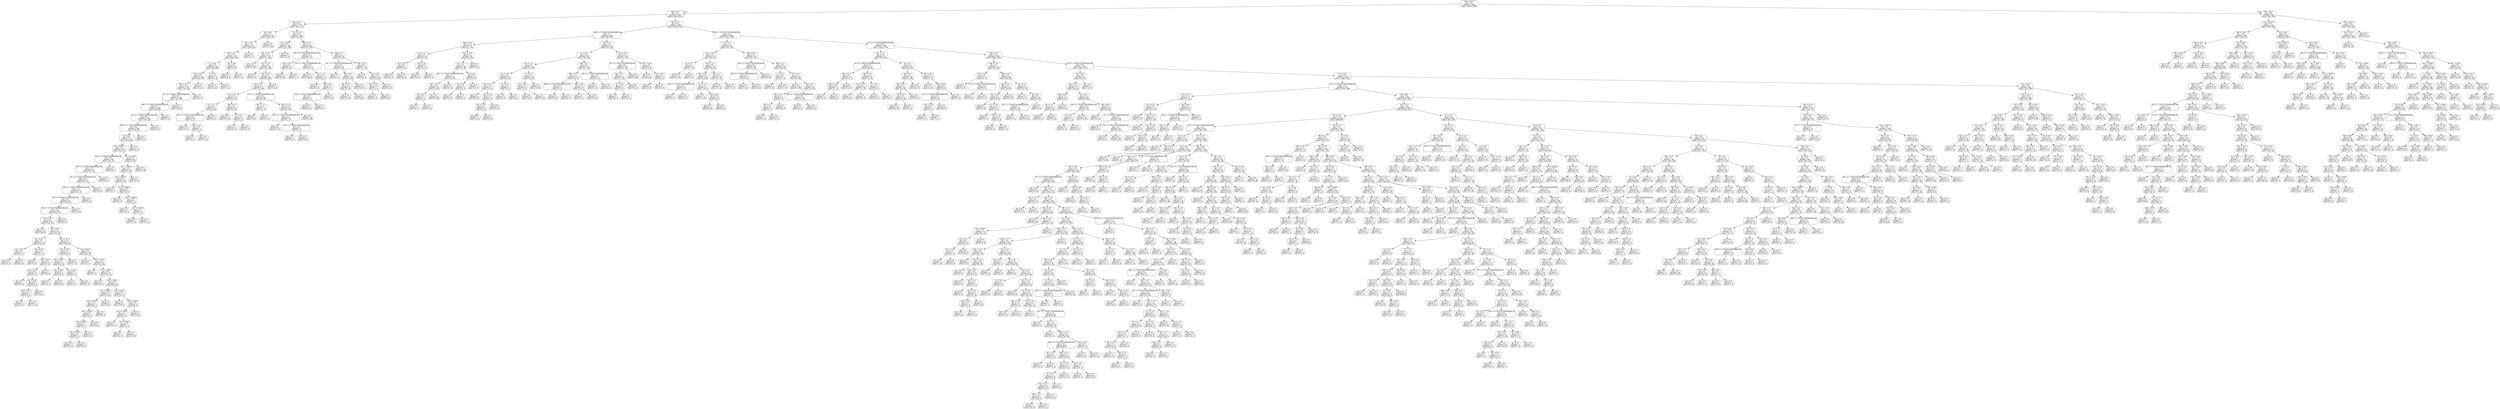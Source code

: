 digraph Tree {
node [shape=box, style="rounded", color="black", fontname=helvetica] ;
edge [fontname=helvetica] ;
0 [label="382 <= 15.6\ngini = 0.5\nsamples = 3678\nvalue = [2843, 2889]"] ;
1 [label="336 <= -5.7\ngini = 0.5\nsamples = 3043\nvalue = [2246, 2511]"] ;
0 -> 1 [labeldistance=2.5, labelangle=45, headlabel="True"] ;
2 [label="205 <= -5.4\ngini = 0.5\nsamples = 374\nvalue = [216, 379]"] ;
1 -> 2 ;
3 [label="90 <= 0.9\ngini = 0.5\nsamples = 178\nvalue = [164, 129]"] ;
2 -> 3 ;
4 [label="281 <= 0.5\ngini = 0.5\nsamples = 167\nvalue = [164, 109]"] ;
3 -> 4 ;
5 [label="355 <= -2.7\ngini = 0.5\nsamples = 163\nvalue = [164, 102]"] ;
4 -> 5 ;
6 [label="21 <= 0.8\ngini = 0.5\nsamples = 158\nvalue = [163, 96]"] ;
5 -> 6 ;
7 [label="123 <= -4.2\ngini = 0.5\nsamples = 153\nvalue = [162, 90]"] ;
6 -> 7 ;
8 [label="356 <= -5.9\ngini = 0.5\nsamples = 146\nvalue = [151, 90]"] ;
7 -> 8 ;
9 [label="137 <= -1.7014117331926443e+38\ngini = 0.5\nsamples = 143\nvalue = [151, 86]"] ;
8 -> 9 ;
10 [label="280 <= -1.7014117331926443e+38\ngini = 0.5\nsamples = 135\nvalue = [138, 86]"] ;
9 -> 10 ;
11 [label="20 <= -1.7014117331926443e+38\ngini = 0.5\nsamples = 131\nvalue = [131, 86]"] ;
10 -> 11 ;
12 [label="300 <= -1.7014117331926443e+38\ngini = 0.5\nsamples = 128\nvalue = [131, 82]"] ;
11 -> 12 ;
13 [label="11 <= 0.9\ngini = 0.5\nsamples = 127\nvalue = [131, 80]"] ;
12 -> 13 ;
14 [label="rain <= 641.0\ngini = 0.5\nsamples = 126\nvalue = [131, 78]"] ;
13 -> 14 ;
15 [label="294 <= -1.7014117331926443e+38\ngini = 0.3\nsamples = 96\nvalue = [124, 32]"] ;
14 -> 15 ;
16 [label="339 <= -1.7014117331926443e+38\ngini = 0.3\nsamples = 95\nvalue = [124, 31]"] ;
15 -> 16 ;
17 [label="18 <= -1.7014117331926443e+38\ngini = 0.3\nsamples = 93\nvalue = [121, 31]"] ;
16 -> 17 ;
18 [label="261 <= -1.7014117331926443e+38\ngini = 0.3\nsamples = 91\nvalue = [117, 31]"] ;
17 -> 18 ;
19 [label="379 <= -1.7014117331926443e+38\ngini = 0.3\nsamples = 90\nvalue = [116, 31]"] ;
18 -> 19 ;
20 [label="361 <= -1.7014117331926443e+38\ngini = 0.3\nsamples = 89\nvalue = [113, 31]"] ;
19 -> 20 ;
21 [label="rain <= 1.5\ngini = 0.3\nsamples = 88\nvalue = [112, 31]"] ;
20 -> 21 ;
22 [label="gini = 0.0\nsamples = 29\nvalue = [48, 0]"] ;
21 -> 22 ;
23 [label="rain <= 22.5\ngini = 0.4\nsamples = 59\nvalue = [64, 31]"] ;
21 -> 23 ;
24 [label="rain <= 6.0\ngini = 0.5\nsamples = 14\nvalue = [16, 12]"] ;
23 -> 24 ;
25 [label="rain <= 3.0\ngini = 0.3\nsamples = 7\nvalue = [9, 2]"] ;
24 -> 25 ;
26 [label="gini = 0.4\nsamples = 5\nvalue = [6, 2]"] ;
25 -> 26 ;
27 [label="gini = 0.0\nsamples = 2\nvalue = [3, 0]"] ;
25 -> 27 ;
28 [label="rain <= 9.5\ngini = 0.5\nsamples = 7\nvalue = [7, 10]"] ;
24 -> 28 ;
29 [label="gini = 0.0\nsamples = 1\nvalue = [0, 4]"] ;
28 -> 29 ;
30 [label="rain <= 21.5\ngini = 0.5\nsamples = 6\nvalue = [7, 6]"] ;
28 -> 30 ;
31 [label="rain <= 13.0\ngini = 0.5\nsamples = 5\nvalue = [7, 4]"] ;
30 -> 31 ;
32 [label="gini = 0.0\nsamples = 1\nvalue = [2, 0]"] ;
31 -> 32 ;
33 [label="rain <= 20.0\ngini = 0.5\nsamples = 4\nvalue = [5, 4]"] ;
31 -> 33 ;
34 [label="rain <= 17.0\ngini = 0.5\nsamples = 3\nvalue = [3, 4]"] ;
33 -> 34 ;
35 [label="gini = 0.0\nsamples = 1\nvalue = [0, 1]"] ;
34 -> 35 ;
36 [label="gini = 0.5\nsamples = 2\nvalue = [3, 3]"] ;
34 -> 36 ;
37 [label="gini = 0.0\nsamples = 1\nvalue = [2, 0]"] ;
33 -> 37 ;
38 [label="gini = 0.0\nsamples = 1\nvalue = [0, 2]"] ;
30 -> 38 ;
39 [label="rain <= 117.5\ngini = 0.4\nsamples = 45\nvalue = [48, 19]"] ;
23 -> 39 ;
40 [label="rain <= 70.0\ngini = 0.2\nsamples = 17\nvalue = [19, 3]"] ;
39 -> 40 ;
41 [label="rain <= 34.5\ngini = 0.3\nsamples = 13\nvalue = [12, 3]"] ;
40 -> 41 ;
42 [label="rain <= 23.5\ngini = 0.2\nsamples = 9\nvalue = [9, 1]"] ;
41 -> 42 ;
43 [label="gini = 0.4\nsamples = 3\nvalue = [3, 1]"] ;
42 -> 43 ;
44 [label="gini = 0.0\nsamples = 6\nvalue = [6, 0]"] ;
42 -> 44 ;
45 [label="rain <= 51.5\ngini = 0.5\nsamples = 4\nvalue = [3, 2]"] ;
41 -> 45 ;
46 [label="gini = 0.4\nsamples = 2\nvalue = [2, 1]"] ;
45 -> 46 ;
47 [label="gini = 0.5\nsamples = 2\nvalue = [1, 1]"] ;
45 -> 47 ;
48 [label="gini = 0.0\nsamples = 4\nvalue = [7, 0]"] ;
40 -> 48 ;
49 [label="rain <= 131.5\ngini = 0.5\nsamples = 28\nvalue = [29, 16]"] ;
39 -> 49 ;
50 [label="gini = 0.0\nsamples = 2\nvalue = [0, 2]"] ;
49 -> 50 ;
51 [label="rain <= 175.0\ngini = 0.4\nsamples = 26\nvalue = [29, 14]"] ;
49 -> 51 ;
52 [label="gini = 0.0\nsamples = 3\nvalue = [4, 0]"] ;
51 -> 52 ;
53 [label="rain <= 199.0\ngini = 0.5\nsamples = 23\nvalue = [25, 14]"] ;
51 -> 53 ;
54 [label="gini = 0.0\nsamples = 2\nvalue = [0, 2]"] ;
53 -> 54 ;
55 [label="rain <= 358.0\ngini = 0.4\nsamples = 21\nvalue = [25, 12]"] ;
53 -> 55 ;
56 [label="rain <= 319.5\ngini = 0.5\nsamples = 10\nvalue = [10, 8]"] ;
55 -> 56 ;
57 [label="rain <= 264.5\ngini = 0.4\nsamples = 7\nvalue = [10, 3]"] ;
56 -> 57 ;
58 [label="rain <= 244.5\ngini = 0.5\nsamples = 4\nvalue = [4, 3]"] ;
57 -> 58 ;
59 [label="rain <= 236.5\ngini = 0.3\nsamples = 3\nvalue = [4, 1]"] ;
58 -> 59 ;
60 [label="rain <= 223.0\ngini = 0.5\nsamples = 2\nvalue = [1, 1]"] ;
59 -> 60 ;
61 [label="gini = 0.0\nsamples = 1\nvalue = [1, 0]"] ;
60 -> 61 ;
62 [label="gini = 0.0\nsamples = 1\nvalue = [0, 1]"] ;
60 -> 62 ;
63 [label="gini = 0.0\nsamples = 1\nvalue = [3, 0]"] ;
59 -> 63 ;
64 [label="gini = 0.0\nsamples = 1\nvalue = [0, 2]"] ;
58 -> 64 ;
65 [label="gini = 0.0\nsamples = 3\nvalue = [6, 0]"] ;
57 -> 65 ;
66 [label="gini = 0.0\nsamples = 3\nvalue = [0, 5]"] ;
56 -> 66 ;
67 [label="rain <= 492.0\ngini = 0.3\nsamples = 11\nvalue = [15, 4]"] ;
55 -> 67 ;
68 [label="gini = 0.0\nsamples = 5\nvalue = [10, 0]"] ;
67 -> 68 ;
69 [label="rain <= 575.0\ngini = 0.5\nsamples = 6\nvalue = [5, 4]"] ;
67 -> 69 ;
70 [label="rain <= 509.0\ngini = 0.4\nsamples = 4\nvalue = [2, 4]"] ;
69 -> 70 ;
71 [label="gini = 0.0\nsamples = 2\nvalue = [0, 2]"] ;
70 -> 71 ;
72 [label="rain <= 529.5\ngini = 0.5\nsamples = 2\nvalue = [2, 2]"] ;
70 -> 72 ;
73 [label="gini = 0.0\nsamples = 1\nvalue = [2, 0]"] ;
72 -> 73 ;
74 [label="gini = 0.0\nsamples = 1\nvalue = [0, 2]"] ;
72 -> 74 ;
75 [label="gini = 0.0\nsamples = 2\nvalue = [3, 0]"] ;
69 -> 75 ;
76 [label="gini = 0.0\nsamples = 1\nvalue = [1, 0]"] ;
20 -> 76 ;
77 [label="gini = 0.0\nsamples = 1\nvalue = [3, 0]"] ;
19 -> 77 ;
78 [label="gini = 0.0\nsamples = 1\nvalue = [1, 0]"] ;
18 -> 78 ;
79 [label="gini = 0.0\nsamples = 2\nvalue = [4, 0]"] ;
17 -> 79 ;
80 [label="gini = 0.0\nsamples = 2\nvalue = [3, 0]"] ;
16 -> 80 ;
81 [label="gini = 0.0\nsamples = 1\nvalue = [0, 1]"] ;
15 -> 81 ;
82 [label="rain <= 1744.0\ngini = 0.2\nsamples = 30\nvalue = [7, 46]"] ;
14 -> 82 ;
83 [label="rain <= 1494.0\ngini = 0.4\nsamples = 16\nvalue = [7, 16]"] ;
82 -> 83 ;
84 [label="rain <= 952.0\ngini = 0.4\nsamples = 14\nvalue = [5, 16]"] ;
83 -> 84 ;
85 [label="gini = 0.0\nsamples = 5\nvalue = [0, 7]"] ;
84 -> 85 ;
86 [label="rain <= 1190.0\ngini = 0.5\nsamples = 9\nvalue = [5, 9]"] ;
84 -> 86 ;
87 [label="gini = 0.0\nsamples = 2\nvalue = [4, 0]"] ;
86 -> 87 ;
88 [label="rain <= 1299.5\ngini = 0.2\nsamples = 7\nvalue = [1, 9]"] ;
86 -> 88 ;
89 [label="gini = 0.0\nsamples = 5\nvalue = [0, 7]"] ;
88 -> 89 ;
90 [label="rain <= 1358.5\ngini = 0.4\nsamples = 2\nvalue = [1, 2]"] ;
88 -> 90 ;
91 [label="gini = 0.0\nsamples = 1\nvalue = [1, 0]"] ;
90 -> 91 ;
92 [label="gini = 0.0\nsamples = 1\nvalue = [0, 2]"] ;
90 -> 92 ;
93 [label="gini = 0.0\nsamples = 2\nvalue = [2, 0]"] ;
83 -> 93 ;
94 [label="gini = 0.0\nsamples = 14\nvalue = [0, 30]"] ;
82 -> 94 ;
95 [label="gini = 0.0\nsamples = 1\nvalue = [0, 2]"] ;
13 -> 95 ;
96 [label="gini = 0.0\nsamples = 1\nvalue = [0, 2]"] ;
12 -> 96 ;
97 [label="gini = 0.0\nsamples = 3\nvalue = [0, 4]"] ;
11 -> 97 ;
98 [label="gini = 0.0\nsamples = 4\nvalue = [7, 0]"] ;
10 -> 98 ;
99 [label="gini = 0.0\nsamples = 8\nvalue = [13, 0]"] ;
9 -> 99 ;
100 [label="gini = 0.0\nsamples = 3\nvalue = [0, 4]"] ;
8 -> 100 ;
101 [label="gini = 0.0\nsamples = 7\nvalue = [11, 0]"] ;
7 -> 101 ;
102 [label="77 <= 2.4\ngini = 0.2\nsamples = 5\nvalue = [1, 6]"] ;
6 -> 102 ;
103 [label="gini = 0.0\nsamples = 4\nvalue = [0, 6]"] ;
102 -> 103 ;
104 [label="gini = 0.0\nsamples = 1\nvalue = [1, 0]"] ;
102 -> 104 ;
105 [label="38 <= -0.6\ngini = 0.2\nsamples = 5\nvalue = [1, 6]"] ;
5 -> 105 ;
106 [label="gini = 0.0\nsamples = 4\nvalue = [0, 6]"] ;
105 -> 106 ;
107 [label="gini = 0.0\nsamples = 1\nvalue = [1, 0]"] ;
105 -> 107 ;
108 [label="gini = 0.0\nsamples = 4\nvalue = [0, 7]"] ;
4 -> 108 ;
109 [label="gini = 0.0\nsamples = 11\nvalue = [0, 20]"] ;
3 -> 109 ;
110 [label="374 <= -1.0\ngini = 0.3\nsamples = 196\nvalue = [52, 250]"] ;
2 -> 110 ;
111 [label="217 <= 23.0\ngini = 0.2\nsamples = 108\nvalue = [15, 158]"] ;
110 -> 111 ;
112 [label="106 <= -4.4\ngini = 0.1\nsamples = 107\nvalue = [13, 158]"] ;
111 -> 112 ;
113 [label="gini = 0.0\nsamples = 29\nvalue = [0, 53]"] ;
112 -> 113 ;
114 [label="rain <= 0.5\ngini = 0.2\nsamples = 78\nvalue = [13, 105]"] ;
112 -> 114 ;
115 [label="gini = 0.0\nsamples = 4\nvalue = [5, 0]"] ;
114 -> 115 ;
116 [label="334 <= 3.9\ngini = 0.1\nsamples = 74\nvalue = [8, 105]"] ;
114 -> 116 ;
117 [label="342 <= -4.1\ngini = 0.1\nsamples = 73\nvalue = [6, 105]"] ;
116 -> 117 ;
118 [label="111 <= -4.0\ngini = 0.3\nsamples = 19\nvalue = [4, 23]"] ;
117 -> 118 ;
119 [label="13 <= 1.1\ngini = 0.4\nsamples = 7\nvalue = [3, 6]"] ;
118 -> 119 ;
120 [label="381 <= -1.7014117331926443e+38\ngini = 0.2\nsamples = 6\nvalue = [1, 6]"] ;
119 -> 120 ;
121 [label="gini = 0.0\nsamples = 4\nvalue = [0, 5]"] ;
120 -> 121 ;
122 [label="203 <= -4.2\ngini = 0.5\nsamples = 2\nvalue = [1, 1]"] ;
120 -> 122 ;
123 [label="gini = 0.0\nsamples = 1\nvalue = [0, 1]"] ;
122 -> 123 ;
124 [label="gini = 0.0\nsamples = 1\nvalue = [1, 0]"] ;
122 -> 124 ;
125 [label="gini = 0.0\nsamples = 1\nvalue = [2, 0]"] ;
119 -> 125 ;
126 [label="329 <= 4.3\ngini = 0.1\nsamples = 12\nvalue = [1, 17]"] ;
118 -> 126 ;
127 [label="gini = 0.0\nsamples = 10\nvalue = [0, 15]"] ;
126 -> 127 ;
128 [label="37 <= 7.6\ngini = 0.4\nsamples = 2\nvalue = [1, 2]"] ;
126 -> 128 ;
129 [label="gini = 0.0\nsamples = 1\nvalue = [1, 0]"] ;
128 -> 129 ;
130 [label="gini = 0.0\nsamples = 1\nvalue = [0, 2]"] ;
128 -> 130 ;
131 [label="129 <= -1.7014117331926443e+38\ngini = 0.0\nsamples = 54\nvalue = [2, 82]"] ;
117 -> 131 ;
132 [label="201 <= -1.7\ngini = 0.4\nsamples = 3\nvalue = [1, 2]"] ;
131 -> 132 ;
133 [label="gini = 0.0\nsamples = 2\nvalue = [0, 2]"] ;
132 -> 133 ;
134 [label="gini = 0.0\nsamples = 1\nvalue = [1, 0]"] ;
132 -> 134 ;
135 [label="184 <= -1.3\ngini = 0.0\nsamples = 51\nvalue = [1, 80]"] ;
131 -> 135 ;
136 [label="294 <= -1.7014117331926443e+38\ngini = 0.1\nsamples = 9\nvalue = [1, 12]"] ;
135 -> 136 ;
137 [label="gini = 0.0\nsamples = 6\nvalue = [0, 10]"] ;
136 -> 137 ;
138 [label="375 <= -1.7014117331926443e+38\ngini = 0.4\nsamples = 3\nvalue = [1, 2]"] ;
136 -> 138 ;
139 [label="gini = 0.0\nsamples = 1\nvalue = [1, 0]"] ;
138 -> 139 ;
140 [label="gini = 0.0\nsamples = 2\nvalue = [0, 2]"] ;
138 -> 140 ;
141 [label="gini = 0.0\nsamples = 42\nvalue = [0, 68]"] ;
135 -> 141 ;
142 [label="gini = 0.0\nsamples = 1\nvalue = [2, 0]"] ;
116 -> 142 ;
143 [label="gini = 0.0\nsamples = 1\nvalue = [2, 0]"] ;
111 -> 143 ;
144 [label="359 <= -0.7\ngini = 0.4\nsamples = 88\nvalue = [37, 92]"] ;
110 -> 144 ;
145 [label="387 <= -1.7014117331926443e+38\ngini = 0.5\nsamples = 32\nvalue = [27, 17]"] ;
144 -> 145 ;
146 [label="169 <= 4.6\ngini = 0.2\nsamples = 9\nvalue = [1, 10]"] ;
145 -> 146 ;
147 [label="gini = 0.0\nsamples = 8\nvalue = [0, 10]"] ;
146 -> 147 ;
148 [label="gini = 0.0\nsamples = 1\nvalue = [1, 0]"] ;
146 -> 148 ;
149 [label="99 <= -1.7014117331926443e+38\ngini = 0.3\nsamples = 23\nvalue = [26, 7]"] ;
145 -> 149 ;
150 [label="gini = 0.0\nsamples = 11\nvalue = [16, 0]"] ;
149 -> 150 ;
151 [label="220 <= -1.2\ngini = 0.5\nsamples = 12\nvalue = [10, 7]"] ;
149 -> 151 ;
152 [label="gini = 0.0\nsamples = 3\nvalue = [6, 0]"] ;
151 -> 152 ;
153 [label="295 <= 0.9\ngini = 0.5\nsamples = 9\nvalue = [4, 7]"] ;
151 -> 153 ;
154 [label="178 <= -1.7014117331926443e+38\ngini = 0.3\nsamples = 7\nvalue = [2, 7]"] ;
153 -> 154 ;
155 [label="gini = 0.0\nsamples = 2\nvalue = [2, 0]"] ;
154 -> 155 ;
156 [label="gini = 0.0\nsamples = 5\nvalue = [0, 7]"] ;
154 -> 156 ;
157 [label="gini = 0.0\nsamples = 2\nvalue = [2, 0]"] ;
153 -> 157 ;
158 [label="318 <= 1.7\ngini = 0.2\nsamples = 56\nvalue = [10, 75]"] ;
144 -> 158 ;
159 [label="231 <= -1.7014117331926443e+38\ngini = 0.1\nsamples = 41\nvalue = [3, 60]"] ;
158 -> 159 ;
160 [label="gini = 0.0\nsamples = 1\nvalue = [1, 0]"] ;
159 -> 160 ;
161 [label="238 <= 0.5\ngini = 0.1\nsamples = 40\nvalue = [2, 60]"] ;
159 -> 161 ;
162 [label="246 <= 0.5\ngini = 0.2\nsamples = 13\nvalue = [2, 16]"] ;
161 -> 162 ;
163 [label="gini = 0.0\nsamples = 11\nvalue = [0, 16]"] ;
162 -> 163 ;
164 [label="gini = 0.0\nsamples = 2\nvalue = [2, 0]"] ;
162 -> 164 ;
165 [label="gini = 0.0\nsamples = 27\nvalue = [0, 44]"] ;
161 -> 165 ;
166 [label="338 <= 2.0\ngini = 0.4\nsamples = 15\nvalue = [7, 15]"] ;
158 -> 166 ;
167 [label="gini = 0.0\nsamples = 2\nvalue = [3, 0]"] ;
166 -> 167 ;
168 [label="314 <= 6.6\ngini = 0.3\nsamples = 13\nvalue = [4, 15]"] ;
166 -> 168 ;
169 [label="233 <= 2.3\ngini = 0.5\nsamples = 7\nvalue = [4, 5]"] ;
168 -> 169 ;
170 [label="gini = 0.0\nsamples = 4\nvalue = [0, 5]"] ;
169 -> 170 ;
171 [label="gini = 0.0\nsamples = 3\nvalue = [4, 0]"] ;
169 -> 171 ;
172 [label="gini = 0.0\nsamples = 6\nvalue = [0, 10]"] ;
168 -> 172 ;
173 [label="143 <= -5.7\ngini = 0.5\nsamples = 2669\nvalue = [2030, 2132]"] ;
1 -> 173 ;
174 [label="304 <= -1.7014117331926443e+38\ngini = 0.3\nsamples = 184\nvalue = [59, 235]"] ;
173 -> 174 ;
175 [label="398 <= -0.8\ngini = 0.4\nsamples = 52\nvalue = [27, 52]"] ;
174 -> 175 ;
176 [label="212 <= -1.7\ngini = 0.4\nsamples = 16\nvalue = [14, 6]"] ;
175 -> 176 ;
177 [label="33 <= -3.9\ngini = 0.5\nsamples = 7\nvalue = [3, 5]"] ;
176 -> 177 ;
178 [label="gini = 0.0\nsamples = 3\nvalue = [3, 0]"] ;
177 -> 178 ;
179 [label="gini = 0.0\nsamples = 4\nvalue = [0, 5]"] ;
177 -> 179 ;
180 [label="244 <= -0.1\ngini = 0.2\nsamples = 9\nvalue = [11, 1]"] ;
176 -> 180 ;
181 [label="gini = 0.0\nsamples = 8\nvalue = [11, 0]"] ;
180 -> 181 ;
182 [label="gini = 0.0\nsamples = 1\nvalue = [0, 1]"] ;
180 -> 182 ;
183 [label="392 <= 12.8\ngini = 0.3\nsamples = 36\nvalue = [13, 46]"] ;
175 -> 183 ;
184 [label="91 <= 2.3\ngini = 0.3\nsamples = 33\nvalue = [9, 46]"] ;
183 -> 184 ;
185 [label="262 <= -1.7014117331926443e+38\ngini = 0.2\nsamples = 25\nvalue = [5, 40]"] ;
184 -> 185 ;
186 [label="rain <= 5.5\ngini = 0.1\nsamples = 23\nvalue = [3, 40]"] ;
185 -> 186 ;
187 [label="76 <= -0.1\ngini = 0.4\nsamples = 3\nvalue = [3, 1]"] ;
186 -> 187 ;
188 [label="gini = 0.0\nsamples = 1\nvalue = [0, 1]"] ;
187 -> 188 ;
189 [label="gini = 0.0\nsamples = 2\nvalue = [3, 0]"] ;
187 -> 189 ;
190 [label="gini = 0.0\nsamples = 20\nvalue = [0, 39]"] ;
186 -> 190 ;
191 [label="gini = 0.0\nsamples = 2\nvalue = [2, 0]"] ;
185 -> 191 ;
192 [label="30 <= 3.0\ngini = 0.5\nsamples = 8\nvalue = [4, 6]"] ;
184 -> 192 ;
193 [label="19 <= 6.8\ngini = 0.3\nsamples = 4\nvalue = [4, 1]"] ;
192 -> 193 ;
194 [label="gini = 0.0\nsamples = 3\nvalue = [4, 0]"] ;
193 -> 194 ;
195 [label="gini = 0.0\nsamples = 1\nvalue = [0, 1]"] ;
193 -> 195 ;
196 [label="gini = 0.0\nsamples = 4\nvalue = [0, 5]"] ;
192 -> 196 ;
197 [label="gini = 0.0\nsamples = 3\nvalue = [4, 0]"] ;
183 -> 197 ;
198 [label="56 <= 1.2\ngini = 0.3\nsamples = 132\nvalue = [32, 183]"] ;
174 -> 198 ;
199 [label="71 <= -0.5\ngini = 0.3\nsamples = 82\nvalue = [28, 105]"] ;
198 -> 199 ;
200 [label="120 <= -4.1\ngini = 0.2\nsamples = 61\nvalue = [11, 89]"] ;
199 -> 200 ;
201 [label="62 <= -2.2\ngini = 0.4\nsamples = 21\nvalue = [9, 22]"] ;
200 -> 201 ;
202 [label="216 <= -4.3\ngini = 0.3\nsamples = 17\nvalue = [4, 21]"] ;
201 -> 202 ;
203 [label="gini = 0.0\nsamples = 8\nvalue = [0, 15]"] ;
202 -> 203 ;
204 [label="221 <= -3.8\ngini = 0.5\nsamples = 9\nvalue = [4, 6]"] ;
202 -> 204 ;
205 [label="237 <= -4.2\ngini = 0.2\nsamples = 6\nvalue = [1, 6]"] ;
204 -> 205 ;
206 [label="gini = 0.0\nsamples = 1\nvalue = [1, 0]"] ;
205 -> 206 ;
207 [label="gini = 0.0\nsamples = 5\nvalue = [0, 6]"] ;
205 -> 207 ;
208 [label="gini = 0.0\nsamples = 3\nvalue = [3, 0]"] ;
204 -> 208 ;
209 [label="27 <= -0.7\ngini = 0.3\nsamples = 4\nvalue = [5, 1]"] ;
201 -> 209 ;
210 [label="gini = 0.0\nsamples = 3\nvalue = [5, 0]"] ;
209 -> 210 ;
211 [label="gini = 0.0\nsamples = 1\nvalue = [0, 1]"] ;
209 -> 211 ;
212 [label="177 <= -2.1\ngini = 0.1\nsamples = 40\nvalue = [2, 67]"] ;
200 -> 212 ;
213 [label="79 <= -2.8\ngini = 0.4\nsamples = 6\nvalue = [2, 6]"] ;
212 -> 213 ;
214 [label="gini = 0.0\nsamples = 4\nvalue = [0, 6]"] ;
213 -> 214 ;
215 [label="gini = 0.0\nsamples = 2\nvalue = [2, 0]"] ;
213 -> 215 ;
216 [label="gini = 0.0\nsamples = 34\nvalue = [0, 61]"] ;
212 -> 216 ;
217 [label="165 <= 0.7\ngini = 0.5\nsamples = 21\nvalue = [17, 16]"] ;
199 -> 217 ;
218 [label="256 <= -0.4\ngini = 0.4\nsamples = 14\nvalue = [16, 5]"] ;
217 -> 218 ;
219 [label="308 <= -1.7014117331926443e+38\ngini = 0.3\nsamples = 4\nvalue = [1, 4]"] ;
218 -> 219 ;
220 [label="gini = 0.0\nsamples = 1\nvalue = [1, 0]"] ;
219 -> 220 ;
221 [label="gini = 0.0\nsamples = 3\nvalue = [0, 4]"] ;
219 -> 221 ;
222 [label="335 <= -0.6\ngini = 0.1\nsamples = 10\nvalue = [15, 1]"] ;
218 -> 222 ;
223 [label="gini = 0.0\nsamples = 1\nvalue = [0, 1]"] ;
222 -> 223 ;
224 [label="gini = 0.0\nsamples = 9\nvalue = [15, 0]"] ;
222 -> 224 ;
225 [label="232 <= -1.7014117331926443e+38\ngini = 0.2\nsamples = 7\nvalue = [1, 11]"] ;
217 -> 225 ;
226 [label="gini = 0.0\nsamples = 1\nvalue = [1, 0]"] ;
225 -> 226 ;
227 [label="gini = 0.0\nsamples = 6\nvalue = [0, 11]"] ;
225 -> 227 ;
228 [label="217 <= 11.2\ngini = 0.1\nsamples = 50\nvalue = [4, 78]"] ;
198 -> 228 ;
229 [label="25 <= -1.7014117331926443e+38\ngini = 0.0\nsamples = 44\nvalue = [1, 75]"] ;
228 -> 229 ;
230 [label="386 <= 2.1\ngini = 0.1\nsamples = 9\nvalue = [1, 15]"] ;
229 -> 230 ;
231 [label="97 <= 1.9\ngini = 0.5\nsamples = 2\nvalue = [1, 1]"] ;
230 -> 231 ;
232 [label="gini = 0.0\nsamples = 1\nvalue = [0, 1]"] ;
231 -> 232 ;
233 [label="gini = 0.0\nsamples = 1\nvalue = [1, 0]"] ;
231 -> 233 ;
234 [label="gini = 0.0\nsamples = 7\nvalue = [0, 14]"] ;
230 -> 234 ;
235 [label="gini = 0.0\nsamples = 35\nvalue = [0, 60]"] ;
229 -> 235 ;
236 [label="159 <= 13.4\ngini = 0.5\nsamples = 6\nvalue = [3, 3]"] ;
228 -> 236 ;
237 [label="gini = 0.0\nsamples = 2\nvalue = [2, 0]"] ;
236 -> 237 ;
238 [label="373 <= 15.4\ngini = 0.4\nsamples = 4\nvalue = [1, 3]"] ;
236 -> 238 ;
239 [label="gini = 0.0\nsamples = 3\nvalue = [0, 3]"] ;
238 -> 239 ;
240 [label="gini = 0.0\nsamples = 1\nvalue = [1, 0]"] ;
238 -> 240 ;
241 [label="26 <= -1.7014117331926443e+38\ngini = 0.5\nsamples = 2485\nvalue = [1971, 1897]"] ;
173 -> 241 ;
242 [label="0 <= -1.3\ngini = 0.3\nsamples = 125\nvalue = [40, 152]"] ;
241 -> 242 ;
243 [label="204 <= -4.0\ngini = 0.5\nsamples = 42\nvalue = [23, 35]"] ;
242 -> 243 ;
244 [label="72 <= -3.7\ngini = 0.1\nsamples = 9\nvalue = [1, 15]"] ;
243 -> 244 ;
245 [label="gini = 0.0\nsamples = 8\nvalue = [0, 15]"] ;
244 -> 245 ;
246 [label="gini = 0.0\nsamples = 1\nvalue = [1, 0]"] ;
244 -> 246 ;
247 [label="80 <= -1.3\ngini = 0.5\nsamples = 33\nvalue = [22, 20]"] ;
243 -> 247 ;
248 [label="346 <= -3.9\ngini = 0.4\nsamples = 23\nvalue = [20, 8]"] ;
247 -> 248 ;
249 [label="384 <= -1.7014117331926443e+38\ngini = 0.3\nsamples = 6\nvalue = [1, 5]"] ;
248 -> 249 ;
250 [label="gini = 0.0\nsamples = 1\nvalue = [1, 0]"] ;
249 -> 250 ;
251 [label="gini = 0.0\nsamples = 5\nvalue = [0, 5]"] ;
249 -> 251 ;
252 [label="37 <= -1.3\ngini = 0.2\nsamples = 17\nvalue = [19, 3]"] ;
248 -> 252 ;
253 [label="gini = 0.0\nsamples = 11\nvalue = [14, 0]"] ;
252 -> 253 ;
254 [label="81 <= -1.5\ngini = 0.5\nsamples = 6\nvalue = [5, 3]"] ;
252 -> 254 ;
255 [label="gini = 0.0\nsamples = 4\nvalue = [5, 0]"] ;
254 -> 255 ;
256 [label="gini = 0.0\nsamples = 2\nvalue = [0, 3]"] ;
254 -> 256 ;
257 [label="148 <= 1.2\ngini = 0.2\nsamples = 10\nvalue = [2, 12]"] ;
247 -> 257 ;
258 [label="gini = 0.0\nsamples = 9\nvalue = [0, 12]"] ;
257 -> 258 ;
259 [label="gini = 0.0\nsamples = 1\nvalue = [2, 0]"] ;
257 -> 259 ;
260 [label="383 <= 0.8\ngini = 0.2\nsamples = 83\nvalue = [17, 117]"] ;
242 -> 260 ;
261 [label="353 <= -1.7014117331926443e+38\ngini = 0.0\nsamples = 38\nvalue = [1, 65]"] ;
260 -> 261 ;
262 [label="293 <= -1.7014117331926443e+38\ngini = 0.2\nsamples = 5\nvalue = [1, 8]"] ;
261 -> 262 ;
263 [label="gini = 0.0\nsamples = 1\nvalue = [1, 0]"] ;
262 -> 263 ;
264 [label="gini = 0.0\nsamples = 4\nvalue = [0, 8]"] ;
262 -> 264 ;
265 [label="gini = 0.0\nsamples = 33\nvalue = [0, 57]"] ;
261 -> 265 ;
266 [label="383 <= 1.1\ngini = 0.4\nsamples = 45\nvalue = [16, 52]"] ;
260 -> 266 ;
267 [label="1 <= -0.3\ngini = 0.4\nsamples = 7\nvalue = [7, 3]"] ;
266 -> 267 ;
268 [label="gini = 0.0\nsamples = 3\nvalue = [0, 3]"] ;
267 -> 268 ;
269 [label="gini = 0.0\nsamples = 4\nvalue = [7, 0]"] ;
267 -> 269 ;
270 [label="374 <= 3.2\ngini = 0.3\nsamples = 38\nvalue = [9, 49]"] ;
266 -> 270 ;
271 [label="gini = 0.0\nsamples = 20\nvalue = [0, 30]"] ;
270 -> 271 ;
272 [label="66 <= 7.0\ngini = 0.4\nsamples = 18\nvalue = [9, 19]"] ;
270 -> 272 ;
273 [label="291 <= 4.8\ngini = 0.4\nsamples = 8\nvalue = [7, 3]"] ;
272 -> 273 ;
274 [label="335 <= 4.1\ngini = 0.4\nsamples = 4\nvalue = [1, 3]"] ;
273 -> 274 ;
275 [label="gini = 0.0\nsamples = 1\nvalue = [1, 0]"] ;
274 -> 275 ;
276 [label="gini = 0.0\nsamples = 3\nvalue = [0, 3]"] ;
274 -> 276 ;
277 [label="gini = 0.0\nsamples = 4\nvalue = [6, 0]"] ;
273 -> 277 ;
278 [label="378 <= -1.7014117331926443e+38\ngini = 0.2\nsamples = 10\nvalue = [2, 16]"] ;
272 -> 278 ;
279 [label="gini = 0.0\nsamples = 1\nvalue = [2, 0]"] ;
278 -> 279 ;
280 [label="gini = 0.0\nsamples = 9\nvalue = [0, 16]"] ;
278 -> 280 ;
281 [label="74 <= -1.7014117331926443e+38\ngini = 0.5\nsamples = 2360\nvalue = [1931, 1745]"] ;
241 -> 281 ;
282 [label="192 <= -1.7\ngini = 0.3\nsamples = 92\nvalue = [28, 113]"] ;
281 -> 282 ;
283 [label="33 <= -1.7014117331926443e+38\ngini = 0.5\nsamples = 24\nvalue = [18, 16]"] ;
282 -> 283 ;
284 [label="380 <= -2.0\ngini = 0.3\nsamples = 9\nvalue = [13, 3]"] ;
283 -> 284 ;
285 [label="125 <= -2.8\ngini = 0.4\nsamples = 4\nvalue = [1, 3]"] ;
284 -> 285 ;
286 [label="gini = 0.0\nsamples = 1\nvalue = [1, 0]"] ;
285 -> 286 ;
287 [label="gini = 0.0\nsamples = 3\nvalue = [0, 3]"] ;
285 -> 287 ;
288 [label="gini = 0.0\nsamples = 5\nvalue = [12, 0]"] ;
284 -> 288 ;
289 [label="359 <= -1.6\ngini = 0.4\nsamples = 15\nvalue = [5, 13]"] ;
283 -> 289 ;
290 [label="372 <= -3.5\ngini = 0.1\nsamples = 10\nvalue = [1, 12]"] ;
289 -> 290 ;
291 [label="gini = 0.0\nsamples = 1\nvalue = [1, 0]"] ;
290 -> 291 ;
292 [label="gini = 0.0\nsamples = 9\nvalue = [0, 12]"] ;
290 -> 292 ;
293 [label="4 <= 4.3\ngini = 0.3\nsamples = 5\nvalue = [4, 1]"] ;
289 -> 293 ;
294 [label="gini = 0.0\nsamples = 4\nvalue = [4, 0]"] ;
293 -> 294 ;
295 [label="gini = 0.0\nsamples = 1\nvalue = [0, 1]"] ;
293 -> 295 ;
296 [label="41 <= 6.7\ngini = 0.2\nsamples = 68\nvalue = [10, 97]"] ;
282 -> 296 ;
297 [label="183 <= 0.5\ngini = 0.1\nsamples = 56\nvalue = [3, 88]"] ;
296 -> 297 ;
298 [label="183 <= 0.3\ngini = 0.1\nsamples = 23\nvalue = [3, 34]"] ;
297 -> 298 ;
299 [label="145 <= 2.5\ngini = 0.1\nsamples = 21\nvalue = [1, 34]"] ;
298 -> 299 ;
300 [label="gini = 0.0\nsamples = 20\nvalue = [0, 34]"] ;
299 -> 300 ;
301 [label="gini = 0.0\nsamples = 1\nvalue = [1, 0]"] ;
299 -> 301 ;
302 [label="gini = 0.0\nsamples = 2\nvalue = [2, 0]"] ;
298 -> 302 ;
303 [label="gini = 0.0\nsamples = 33\nvalue = [0, 54]"] ;
297 -> 303 ;
304 [label="295 <= 10.4\ngini = 0.5\nsamples = 12\nvalue = [7, 9]"] ;
296 -> 304 ;
305 [label="gini = 0.0\nsamples = 3\nvalue = [4, 0]"] ;
304 -> 305 ;
306 [label="293 <= 15.0\ngini = 0.4\nsamples = 9\nvalue = [3, 9]"] ;
304 -> 306 ;
307 [label="51 <= -1.7014117331926443e+38\ngini = 0.2\nsamples = 8\nvalue = [1, 9]"] ;
306 -> 307 ;
308 [label="234 <= 12.6\ngini = 0.5\nsamples = 2\nvalue = [1, 1]"] ;
307 -> 308 ;
309 [label="gini = 0.0\nsamples = 1\nvalue = [1, 0]"] ;
308 -> 309 ;
310 [label="gini = 0.0\nsamples = 1\nvalue = [0, 1]"] ;
308 -> 310 ;
311 [label="gini = 0.0\nsamples = 6\nvalue = [0, 8]"] ;
307 -> 311 ;
312 [label="gini = 0.0\nsamples = 1\nvalue = [2, 0]"] ;
306 -> 312 ;
313 [label="150 <= -5.7\ngini = 0.5\nsamples = 2268\nvalue = [1903, 1632]"] ;
281 -> 313 ;
314 [label="145 <= -4.0\ngini = 0.3\nsamples = 71\nvalue = [21, 90]"] ;
313 -> 314 ;
315 [label="135 <= -4.5\ngini = 0.5\nsamples = 7\nvalue = [7, 5]"] ;
314 -> 315 ;
316 [label="gini = 0.0\nsamples = 2\nvalue = [0, 3]"] ;
315 -> 316 ;
317 [label="170 <= -1.7014117331926443e+38\ngini = 0.3\nsamples = 5\nvalue = [7, 2]"] ;
315 -> 317 ;
318 [label="gini = 0.0\nsamples = 1\nvalue = [0, 2]"] ;
317 -> 318 ;
319 [label="gini = 0.0\nsamples = 4\nvalue = [7, 0]"] ;
317 -> 319 ;
320 [label="288 <= 0.5\ngini = 0.2\nsamples = 64\nvalue = [14, 85]"] ;
314 -> 320 ;
321 [label="180 <= -0.7\ngini = 0.1\nsamples = 41\nvalue = [5, 61]"] ;
320 -> 321 ;
322 [label="114 <= -3.1\ngini = 0.5\nsamples = 12\nvalue = [5, 9]"] ;
321 -> 322 ;
323 [label="gini = 0.0\nsamples = 5\nvalue = [0, 6]"] ;
322 -> 323 ;
324 [label="81 <= -0.9\ngini = 0.5\nsamples = 7\nvalue = [5, 3]"] ;
322 -> 324 ;
325 [label="gini = 0.0\nsamples = 4\nvalue = [4, 0]"] ;
324 -> 325 ;
326 [label="369 <= -0.5\ngini = 0.4\nsamples = 3\nvalue = [1, 3]"] ;
324 -> 326 ;
327 [label="gini = 0.0\nsamples = 2\nvalue = [0, 3]"] ;
326 -> 327 ;
328 [label="gini = 0.0\nsamples = 1\nvalue = [1, 0]"] ;
326 -> 328 ;
329 [label="gini = 0.0\nsamples = 29\nvalue = [0, 52]"] ;
321 -> 329 ;
330 [label="332 <= 2.1\ngini = 0.4\nsamples = 23\nvalue = [9, 24]"] ;
320 -> 330 ;
331 [label="gini = 0.0\nsamples = 5\nvalue = [5, 0]"] ;
330 -> 331 ;
332 [label="23 <= 8.7\ngini = 0.2\nsamples = 18\nvalue = [4, 24]"] ;
330 -> 332 ;
333 [label="142 <= -1.7014117331926443e+38\ngini = 0.1\nsamples = 16\nvalue = [1, 24]"] ;
332 -> 333 ;
334 [label="gini = 0.0\nsamples = 1\nvalue = [1, 0]"] ;
333 -> 334 ;
335 [label="gini = 0.0\nsamples = 15\nvalue = [0, 24]"] ;
333 -> 335 ;
336 [label="gini = 0.0\nsamples = 2\nvalue = [3, 0]"] ;
332 -> 336 ;
337 [label="39 <= -1.7014117331926443e+38\ngini = 0.5\nsamples = 2197\nvalue = [1882, 1542]"] ;
313 -> 337 ;
338 [label="49 <= 23.8\ngini = 0.3\nsamples = 77\nvalue = [20, 91]"] ;
337 -> 338 ;
339 [label="254 <= -1.5\ngini = 0.3\nsamples = 76\nvalue = [18, 91]"] ;
338 -> 339 ;
340 [label="250 <= -2.4\ngini = 0.5\nsamples = 13\nvalue = [9, 8]"] ;
339 -> 340 ;
341 [label="60 <= -4.4\ngini = 0.2\nsamples = 8\nvalue = [1, 8]"] ;
340 -> 341 ;
342 [label="gini = 0.0\nsamples = 1\nvalue = [1, 0]"] ;
341 -> 342 ;
343 [label="gini = 0.0\nsamples = 7\nvalue = [0, 8]"] ;
341 -> 343 ;
344 [label="gini = 0.0\nsamples = 5\nvalue = [8, 0]"] ;
340 -> 344 ;
345 [label="13 <= 6.5\ngini = 0.2\nsamples = 63\nvalue = [9, 83]"] ;
339 -> 345 ;
346 [label="345 <= -1.7014117331926443e+38\ngini = 0.0\nsamples = 38\nvalue = [1, 57]"] ;
345 -> 346 ;
347 [label="9 <= -0.1\ngini = 0.2\nsamples = 5\nvalue = [1, 6]"] ;
346 -> 347 ;
348 [label="gini = 0.0\nsamples = 1\nvalue = [1, 0]"] ;
347 -> 348 ;
349 [label="gini = 0.0\nsamples = 4\nvalue = [0, 6]"] ;
347 -> 349 ;
350 [label="gini = 0.0\nsamples = 33\nvalue = [0, 51]"] ;
346 -> 350 ;
351 [label="304 <= 8.4\ngini = 0.4\nsamples = 25\nvalue = [8, 26]"] ;
345 -> 351 ;
352 [label="gini = 0.0\nsamples = 3\nvalue = [5, 0]"] ;
351 -> 352 ;
353 [label="22 <= -1.7014117331926443e+38\ngini = 0.2\nsamples = 22\nvalue = [3, 26]"] ;
351 -> 353 ;
354 [label="gini = 0.0\nsamples = 1\nvalue = [1, 0]"] ;
353 -> 354 ;
355 [label="42 <= -1.7014117331926443e+38\ngini = 0.1\nsamples = 21\nvalue = [2, 26]"] ;
353 -> 355 ;
356 [label="gini = 0.0\nsamples = 1\nvalue = [2, 0]"] ;
355 -> 356 ;
357 [label="gini = 0.0\nsamples = 20\nvalue = [0, 26]"] ;
355 -> 357 ;
358 [label="gini = 0.0\nsamples = 1\nvalue = [2, 0]"] ;
338 -> 358 ;
359 [label="127 <= 12.2\ngini = 0.5\nsamples = 2120\nvalue = [1862, 1451]"] ;
337 -> 359 ;
360 [label="276 <= -1.7014117331926443e+38\ngini = 0.5\nsamples = 1927\nvalue = [1740, 1265]"] ;
359 -> 360 ;
361 [label="175 <= -2.4\ngini = 0.4\nsamples = 47\nvalue = [17, 54]"] ;
360 -> 361 ;
362 [label="179 <= -5.2\ngini = 0.5\nsamples = 14\nvalue = [12, 13]"] ;
361 -> 362 ;
363 [label="gini = 0.0\nsamples = 3\nvalue = [7, 0]"] ;
362 -> 363 ;
364 [label="157 <= -4.8\ngini = 0.4\nsamples = 11\nvalue = [5, 13]"] ;
362 -> 364 ;
365 [label="gini = 0.0\nsamples = 5\nvalue = [0, 10]"] ;
364 -> 365 ;
366 [label="377 <= -3.9\ngini = 0.5\nsamples = 6\nvalue = [5, 3]"] ;
364 -> 366 ;
367 [label="gini = 0.0\nsamples = 2\nvalue = [4, 0]"] ;
366 -> 367 ;
368 [label="128 <= -2.5\ngini = 0.4\nsamples = 4\nvalue = [1, 3]"] ;
366 -> 368 ;
369 [label="gini = 0.0\nsamples = 1\nvalue = [1, 0]"] ;
368 -> 369 ;
370 [label="gini = 0.0\nsamples = 3\nvalue = [0, 3]"] ;
368 -> 370 ;
371 [label="163 <= 9.6\ngini = 0.2\nsamples = 33\nvalue = [5, 41]"] ;
361 -> 371 ;
372 [label="252 <= -1.7014117331926443e+38\ngini = 0.1\nsamples = 32\nvalue = [3, 41]"] ;
371 -> 372 ;
373 [label="355 <= -0.8\ngini = 0.5\nsamples = 5\nvalue = [3, 4]"] ;
372 -> 373 ;
374 [label="gini = 0.0\nsamples = 2\nvalue = [3, 0]"] ;
373 -> 374 ;
375 [label="gini = 0.0\nsamples = 3\nvalue = [0, 4]"] ;
373 -> 375 ;
376 [label="gini = 0.0\nsamples = 27\nvalue = [0, 37]"] ;
372 -> 376 ;
377 [label="gini = 0.0\nsamples = 1\nvalue = [2, 0]"] ;
371 -> 377 ;
378 [label="69 <= 8.9\ngini = 0.5\nsamples = 1880\nvalue = [1723, 1211]"] ;
360 -> 378 ;
379 [label="372 <= 1.3\ngini = 0.5\nsamples = 1699\nvalue = [1522, 1135]"] ;
378 -> 379 ;
380 [label="28 <= -0.2\ngini = 0.5\nsamples = 1035\nvalue = [998, 597]"] ;
379 -> 380 ;
381 [label="118 <= -1.7014117331926443e+38\ngini = 0.5\nsamples = 610\nvalue = [531, 404]"] ;
380 -> 381 ;
382 [label="66 <= -3.3\ngini = 0.2\nsamples = 21\nvalue = [4, 25]"] ;
381 -> 382 ;
383 [label="gini = 0.0\nsamples = 3\nvalue = [3, 0]"] ;
382 -> 383 ;
384 [label="158 <= -0.6\ngini = 0.1\nsamples = 18\nvalue = [1, 25]"] ;
382 -> 384 ;
385 [label="gini = 0.0\nsamples = 17\nvalue = [0, 25]"] ;
384 -> 385 ;
386 [label="gini = 0.0\nsamples = 1\nvalue = [1, 0]"] ;
384 -> 386 ;
387 [label="243 <= -0.6\ngini = 0.5\nsamples = 589\nvalue = [527, 379]"] ;
381 -> 387 ;
388 [label="73 <= -0.6\ngini = 0.5\nsamples = 434\nvalue = [417, 248]"] ;
387 -> 388 ;
389 [label="108 <= -0.7\ngini = 0.5\nsamples = 413\nvalue = [385, 247]"] ;
388 -> 389 ;
390 [label="334 <= -0.8\ngini = 0.5\nsamples = 404\nvalue = [383, 235]"] ;
389 -> 390 ;
391 [label="377 <= -1.7014117331926443e+38\ngini = 0.5\nsamples = 376\nvalue = [340, 230]"] ;
390 -> 391 ;
392 [label="gini = 0.0\nsamples = 6\nvalue = [0, 9]"] ;
391 -> 392 ;
393 [label="355 <= -5.2\ngini = 0.5\nsamples = 370\nvalue = [340, 221]"] ;
391 -> 393 ;
394 [label="154 <= -1.4\ngini = 0.1\nsamples = 15\nvalue = [27, 1]"] ;
393 -> 394 ;
395 [label="gini = 0.0\nsamples = 14\nvalue = [27, 0]"] ;
394 -> 395 ;
396 [label="gini = 0.0\nsamples = 1\nvalue = [0, 1]"] ;
394 -> 396 ;
397 [label="260 <= -4.9\ngini = 0.5\nsamples = 355\nvalue = [313, 220]"] ;
393 -> 397 ;
398 [label="386 <= -5.1\ngini = 0.4\nsamples = 28\nvalue = [14, 36]"] ;
397 -> 398 ;
399 [label="gini = 0.0\nsamples = 11\nvalue = [0, 16]"] ;
398 -> 399 ;
400 [label="80 <= -1.8\ngini = 0.5\nsamples = 17\nvalue = [14, 20]"] ;
398 -> 400 ;
401 [label="rain <= 954.5\ngini = 0.5\nsamples = 14\nvalue = [14, 12]"] ;
400 -> 401 ;
402 [label="25 <= -5.0\ngini = 0.3\nsamples = 8\nvalue = [14, 3]"] ;
401 -> 402 ;
403 [label="370 <= -4.9\ngini = 0.4\nsamples = 2\nvalue = [1, 3]"] ;
402 -> 403 ;
404 [label="gini = 0.0\nsamples = 1\nvalue = [1, 0]"] ;
403 -> 404 ;
405 [label="gini = 0.0\nsamples = 1\nvalue = [0, 3]"] ;
403 -> 405 ;
406 [label="gini = 0.0\nsamples = 6\nvalue = [13, 0]"] ;
402 -> 406 ;
407 [label="gini = 0.0\nsamples = 6\nvalue = [0, 9]"] ;
401 -> 407 ;
408 [label="gini = 0.0\nsamples = 3\nvalue = [0, 8]"] ;
400 -> 408 ;
409 [label="398 <= -1.5\ngini = 0.5\nsamples = 327\nvalue = [299, 184]"] ;
397 -> 409 ;
410 [label="40 <= -2.0\ngini = 0.5\nsamples = 208\nvalue = [179, 142]"] ;
409 -> 410 ;
411 [label="329 <= -1.7\ngini = 0.4\nsamples = 126\nvalue = [137, 64]"] ;
410 -> 411 ;
412 [label="239 <= -4.7\ngini = 0.4\nsamples = 123\nvalue = [137, 58]"] ;
411 -> 412 ;
413 [label="308 <= -4.9\ngini = 0.5\nsamples = 20\nvalue = [14, 20]"] ;
412 -> 413 ;
414 [label="gini = 0.0\nsamples = 4\nvalue = [8, 0]"] ;
413 -> 414 ;
415 [label="255 <= -4.8\ngini = 0.4\nsamples = 16\nvalue = [6, 20]"] ;
413 -> 415 ;
416 [label="gini = 0.0\nsamples = 6\nvalue = [0, 9]"] ;
415 -> 416 ;
417 [label="218 <= -4.8\ngini = 0.5\nsamples = 10\nvalue = [6, 11]"] ;
415 -> 417 ;
418 [label="gini = 0.0\nsamples = 3\nvalue = [4, 0]"] ;
417 -> 418 ;
419 [label="140 <= -4.7\ngini = 0.3\nsamples = 7\nvalue = [2, 11]"] ;
417 -> 419 ;
420 [label="gini = 0.0\nsamples = 1\nvalue = [1, 0]"] ;
419 -> 420 ;
421 [label="45 <= -3.1\ngini = 0.2\nsamples = 6\nvalue = [1, 11]"] ;
419 -> 421 ;
422 [label="346 <= -4.0\ngini = 0.4\nsamples = 3\nvalue = [1, 3]"] ;
421 -> 422 ;
423 [label="gini = 0.0\nsamples = 2\nvalue = [0, 3]"] ;
422 -> 423 ;
424 [label="gini = 0.0\nsamples = 1\nvalue = [1, 0]"] ;
422 -> 424 ;
425 [label="gini = 0.0\nsamples = 3\nvalue = [0, 8]"] ;
421 -> 425 ;
426 [label="53 <= -4.6\ngini = 0.4\nsamples = 103\nvalue = [123, 38]"] ;
412 -> 426 ;
427 [label="219 <= -4.7\ngini = 0.5\nsamples = 7\nvalue = [5, 7]"] ;
426 -> 427 ;
428 [label="gini = 0.0\nsamples = 3\nvalue = [5, 0]"] ;
427 -> 428 ;
429 [label="gini = 0.0\nsamples = 4\nvalue = [0, 7]"] ;
427 -> 429 ;
430 [label="73 <= -4.7\ngini = 0.3\nsamples = 96\nvalue = [118, 31]"] ;
426 -> 430 ;
431 [label="gini = 0.0\nsamples = 2\nvalue = [0, 3]"] ;
430 -> 431 ;
432 [label="211 <= -4.7\ngini = 0.3\nsamples = 94\nvalue = [118, 28]"] ;
430 -> 432 ;
433 [label="72 <= -3.6\ngini = 0.4\nsamples = 3\nvalue = [2, 4]"] ;
432 -> 433 ;
434 [label="gini = 0.0\nsamples = 2\nvalue = [0, 4]"] ;
433 -> 434 ;
435 [label="gini = 0.0\nsamples = 1\nvalue = [2, 0]"] ;
433 -> 435 ;
436 [label="267 <= -4.4\ngini = 0.3\nsamples = 91\nvalue = [116, 24]"] ;
432 -> 436 ;
437 [label="gini = 0.0\nsamples = 15\nvalue = [25, 0]"] ;
436 -> 437 ;
438 [label="151 <= -4.5\ngini = 0.3\nsamples = 76\nvalue = [91, 24]"] ;
436 -> 438 ;
439 [label="392 <= -4.4\ngini = 0.3\nsamples = 5\nvalue = [1, 5]"] ;
438 -> 439 ;
440 [label="gini = 0.0\nsamples = 1\nvalue = [1, 0]"] ;
439 -> 440 ;
441 [label="gini = 0.0\nsamples = 4\nvalue = [0, 5]"] ;
439 -> 441 ;
442 [label="274 <= -4.4\ngini = 0.3\nsamples = 71\nvalue = [90, 19]"] ;
438 -> 442 ;
443 [label="gini = 0.0\nsamples = 2\nvalue = [0, 4]"] ;
442 -> 443 ;
444 [label="231 <= -1.7014117331926443e+38\ngini = 0.2\nsamples = 69\nvalue = [90, 15]"] ;
442 -> 444 ;
445 [label="gini = 0.0\nsamples = 1\nvalue = [0, 2]"] ;
444 -> 445 ;
446 [label="69 <= -4.7\ngini = 0.2\nsamples = 68\nvalue = [90, 13]"] ;
444 -> 446 ;
447 [label="gini = 0.0\nsamples = 2\nvalue = [0, 3]"] ;
446 -> 447 ;
448 [label="388 <= -1.9\ngini = 0.2\nsamples = 66\nvalue = [90, 10]"] ;
446 -> 448 ;
449 [label="399 <= -1.7014117331926443e+38\ngini = 0.2\nsamples = 63\nvalue = [89, 8]"] ;
448 -> 449 ;
450 [label="59 <= -2.7\ngini = 0.5\nsamples = 2\nvalue = [2, 3]"] ;
449 -> 450 ;
451 [label="gini = 0.0\nsamples = 1\nvalue = [0, 3]"] ;
450 -> 451 ;
452 [label="gini = 0.0\nsamples = 1\nvalue = [2, 0]"] ;
450 -> 452 ;
453 [label="399 <= -2.4\ngini = 0.1\nsamples = 61\nvalue = [87, 5]"] ;
449 -> 453 ;
454 [label="151 <= -3.4\ngini = 0.1\nsamples = 54\nvalue = [78, 3]"] ;
453 -> 454 ;
455 [label="70 <= -3.4\ngini = 0.1\nsamples = 31\nvalue = [41, 3]"] ;
454 -> 455 ;
456 [label="371 <= -4.1\ngini = 0.0\nsamples = 30\nvalue = [41, 1]"] ;
455 -> 456 ;
457 [label="323 <= -4.1\ngini = 0.2\nsamples = 9\nvalue = [10, 1]"] ;
456 -> 457 ;
458 [label="gini = 0.0\nsamples = 8\nvalue = [10, 0]"] ;
457 -> 458 ;
459 [label="gini = 0.0\nsamples = 1\nvalue = [0, 1]"] ;
457 -> 459 ;
460 [label="gini = 0.0\nsamples = 21\nvalue = [31, 0]"] ;
456 -> 460 ;
461 [label="gini = 0.0\nsamples = 1\nvalue = [0, 2]"] ;
455 -> 461 ;
462 [label="gini = 0.0\nsamples = 23\nvalue = [37, 0]"] ;
454 -> 462 ;
463 [label="69 <= -2.6\ngini = 0.3\nsamples = 7\nvalue = [9, 2]"] ;
453 -> 463 ;
464 [label="gini = 0.0\nsamples = 1\nvalue = [0, 2]"] ;
463 -> 464 ;
465 [label="gini = 0.0\nsamples = 6\nvalue = [9, 0]"] ;
463 -> 465 ;
466 [label="247 <= -1.9\ngini = 0.4\nsamples = 3\nvalue = [1, 2]"] ;
448 -> 466 ;
467 [label="gini = 0.0\nsamples = 2\nvalue = [0, 2]"] ;
466 -> 467 ;
468 [label="gini = 0.0\nsamples = 1\nvalue = [1, 0]"] ;
466 -> 468 ;
469 [label="gini = 0.0\nsamples = 3\nvalue = [0, 6]"] ;
411 -> 469 ;
470 [label="181 <= -1.5\ngini = 0.5\nsamples = 82\nvalue = [42, 78]"] ;
410 -> 470 ;
471 [label="374 <= -1.7\ngini = 0.5\nsamples = 61\nvalue = [39, 48]"] ;
470 -> 471 ;
472 [label="4 <= -1.7\ngini = 0.4\nsamples = 46\nvalue = [19, 47]"] ;
471 -> 472 ;
473 [label="85 <= -1.9\ngini = 0.5\nsamples = 35\nvalue = [19, 32]"] ;
472 -> 473 ;
474 [label="170 <= -1.8\ngini = 0.2\nsamples = 20\nvalue = [4, 24]"] ;
473 -> 474 ;
475 [label="74 <= -2.3\ngini = 0.1\nsamples = 18\nvalue = [2, 24]"] ;
474 -> 475 ;
476 [label="233 <= -1.7014117331926443e+38\ngini = 0.4\nsamples = 3\nvalue = [2, 1]"] ;
475 -> 476 ;
477 [label="gini = 0.0\nsamples = 1\nvalue = [0, 1]"] ;
476 -> 477 ;
478 [label="gini = 0.0\nsamples = 2\nvalue = [2, 0]"] ;
476 -> 478 ;
479 [label="gini = 0.0\nsamples = 15\nvalue = [0, 23]"] ;
475 -> 479 ;
480 [label="gini = 0.0\nsamples = 2\nvalue = [2, 0]"] ;
474 -> 480 ;
481 [label="87 <= -1.9\ngini = 0.5\nsamples = 15\nvalue = [15, 8]"] ;
473 -> 481 ;
482 [label="150 <= -1.9\ngini = 0.3\nsamples = 4\nvalue = [1, 5]"] ;
481 -> 482 ;
483 [label="gini = 0.0\nsamples = 1\nvalue = [1, 0]"] ;
482 -> 483 ;
484 [label="gini = 0.0\nsamples = 3\nvalue = [0, 5]"] ;
482 -> 484 ;
485 [label="362 <= -1.8\ngini = 0.3\nsamples = 11\nvalue = [14, 3]"] ;
481 -> 485 ;
486 [label="gini = 0.0\nsamples = 7\nvalue = [11, 0]"] ;
485 -> 486 ;
487 [label="101 <= -1.7\ngini = 0.5\nsamples = 4\nvalue = [3, 3]"] ;
485 -> 487 ;
488 [label="gini = 0.0\nsamples = 2\nvalue = [0, 3]"] ;
487 -> 488 ;
489 [label="gini = 0.0\nsamples = 2\nvalue = [3, 0]"] ;
487 -> 489 ;
490 [label="gini = 0.0\nsamples = 11\nvalue = [0, 15]"] ;
472 -> 490 ;
491 [label="127 <= -1.4\ngini = 0.1\nsamples = 15\nvalue = [20, 1]"] ;
471 -> 491 ;
492 [label="gini = 0.0\nsamples = 14\nvalue = [20, 0]"] ;
491 -> 492 ;
493 [label="gini = 0.0\nsamples = 1\nvalue = [0, 1]"] ;
491 -> 493 ;
494 [label="236 <= -1.8\ngini = 0.2\nsamples = 21\nvalue = [3, 30]"] ;
470 -> 494 ;
495 [label="22 <= -1.5\ngini = 0.4\nsamples = 3\nvalue = [2, 1]"] ;
494 -> 495 ;
496 [label="gini = 0.0\nsamples = 1\nvalue = [0, 1]"] ;
495 -> 496 ;
497 [label="gini = 0.0\nsamples = 2\nvalue = [2, 0]"] ;
495 -> 497 ;
498 [label="52 <= -0.7\ngini = 0.1\nsamples = 18\nvalue = [1, 29]"] ;
494 -> 498 ;
499 [label="gini = 0.0\nsamples = 17\nvalue = [0, 29]"] ;
498 -> 499 ;
500 [label="gini = 0.0\nsamples = 1\nvalue = [1, 0]"] ;
498 -> 500 ;
501 [label="267 <= -1.7014117331926443e+38\ngini = 0.4\nsamples = 119\nvalue = [120, 42]"] ;
409 -> 501 ;
502 [label="gini = 0.0\nsamples = 4\nvalue = [0, 6]"] ;
501 -> 502 ;
503 [label="196 <= -1.7\ngini = 0.4\nsamples = 115\nvalue = [120, 36]"] ;
501 -> 503 ;
504 [label="178 <= -1.5\ngini = 0.2\nsamples = 7\nvalue = [1, 6]"] ;
503 -> 504 ;
505 [label="gini = 0.0\nsamples = 6\nvalue = [0, 6]"] ;
504 -> 505 ;
506 [label="gini = 0.0\nsamples = 1\nvalue = [1, 0]"] ;
504 -> 506 ;
507 [label="rain <= 784.0\ngini = 0.3\nsamples = 108\nvalue = [119, 30]"] ;
503 -> 507 ;
508 [label="218 <= 1.6\ngini = 0.2\nsamples = 93\nvalue = [114, 17]"] ;
507 -> 508 ;
509 [label="170 <= -0.7\ngini = 0.2\nsamples = 92\nvalue = [114, 15]"] ;
508 -> 509 ;
510 [label="396 <= -1.7014117331926443e+38\ngini = 0.2\nsamples = 87\nvalue = [112, 12]"] ;
509 -> 510 ;
511 [label="gini = 0.0\nsamples = 1\nvalue = [0, 1]"] ;
510 -> 511 ;
512 [label="390 <= -0.7\ngini = 0.2\nsamples = 86\nvalue = [112, 11]"] ;
510 -> 512 ;
513 [label="20 <= -1.7014117331926443e+38\ngini = 0.1\nsamples = 82\nvalue = [111, 8]"] ;
512 -> 513 ;
514 [label="gini = 0.0\nsamples = 1\nvalue = [0, 1]"] ;
513 -> 514 ;
515 [label="100 <= -0.8\ngini = 0.1\nsamples = 81\nvalue = [111, 7]"] ;
513 -> 515 ;
516 [label="17 <= -1.5\ngini = 0.1\nsamples = 76\nvalue = [105, 5]"] ;
515 -> 516 ;
517 [label="210 <= -1.4\ngini = 0.3\nsamples = 19\nvalue = [23, 4]"] ;
516 -> 517 ;
518 [label="116 <= -1.3\ngini = 0.1\nsamples = 17\nvalue = [23, 2]"] ;
517 -> 518 ;
519 [label="55 <= -1.5\ngini = 0.1\nsamples = 16\nvalue = [23, 1]"] ;
518 -> 519 ;
520 [label="gini = 0.0\nsamples = 13\nvalue = [21, 0]"] ;
519 -> 520 ;
521 [label="209 <= -1.7\ngini = 0.4\nsamples = 3\nvalue = [2, 1]"] ;
519 -> 521 ;
522 [label="gini = 0.0\nsamples = 1\nvalue = [0, 1]"] ;
521 -> 522 ;
523 [label="gini = 0.0\nsamples = 2\nvalue = [2, 0]"] ;
521 -> 523 ;
524 [label="gini = 0.0\nsamples = 1\nvalue = [0, 1]"] ;
518 -> 524 ;
525 [label="gini = 0.0\nsamples = 2\nvalue = [0, 2]"] ;
517 -> 525 ;
526 [label="56 <= -1.0\ngini = 0.0\nsamples = 57\nvalue = [82, 1]"] ;
516 -> 526 ;
527 [label="gini = 0.0\nsamples = 40\nvalue = [56, 0]"] ;
526 -> 527 ;
528 [label="48 <= -1.1\ngini = 0.1\nsamples = 17\nvalue = [26, 1]"] ;
526 -> 528 ;
529 [label="133 <= -1.1\ngini = 0.4\nsamples = 3\nvalue = [2, 1]"] ;
528 -> 529 ;
530 [label="gini = 0.0\nsamples = 2\nvalue = [2, 0]"] ;
529 -> 530 ;
531 [label="gini = 0.0\nsamples = 1\nvalue = [0, 1]"] ;
529 -> 531 ;
532 [label="gini = 0.0\nsamples = 14\nvalue = [24, 0]"] ;
528 -> 532 ;
533 [label="154 <= -1.0\ngini = 0.4\nsamples = 5\nvalue = [6, 2]"] ;
515 -> 533 ;
534 [label="gini = 0.0\nsamples = 3\nvalue = [5, 0]"] ;
533 -> 534 ;
535 [label="350 <= -1.2\ngini = 0.4\nsamples = 2\nvalue = [1, 2]"] ;
533 -> 535 ;
536 [label="gini = 0.0\nsamples = 1\nvalue = [1, 0]"] ;
535 -> 536 ;
537 [label="gini = 0.0\nsamples = 1\nvalue = [0, 2]"] ;
535 -> 537 ;
538 [label="387 <= -0.7\ngini = 0.4\nsamples = 4\nvalue = [1, 3]"] ;
512 -> 538 ;
539 [label="gini = 0.0\nsamples = 3\nvalue = [0, 3]"] ;
538 -> 539 ;
540 [label="gini = 0.0\nsamples = 1\nvalue = [1, 0]"] ;
538 -> 540 ;
541 [label="0 <= -0.8\ngini = 0.5\nsamples = 5\nvalue = [2, 3]"] ;
509 -> 541 ;
542 [label="gini = 0.0\nsamples = 3\nvalue = [0, 3]"] ;
541 -> 542 ;
543 [label="gini = 0.0\nsamples = 2\nvalue = [2, 0]"] ;
541 -> 543 ;
544 [label="gini = 0.0\nsamples = 1\nvalue = [0, 2]"] ;
508 -> 544 ;
545 [label="77 <= -0.8\ngini = 0.4\nsamples = 15\nvalue = [5, 13]"] ;
507 -> 545 ;
546 [label="205 <= -1.3\ngini = 0.3\nsamples = 13\nvalue = [3, 13]"] ;
545 -> 546 ;
547 [label="20 <= -1.3\ngini = 0.5\nsamples = 5\nvalue = [3, 3]"] ;
546 -> 547 ;
548 [label="gini = 0.0\nsamples = 3\nvalue = [0, 3]"] ;
547 -> 548 ;
549 [label="gini = 0.0\nsamples = 2\nvalue = [3, 0]"] ;
547 -> 549 ;
550 [label="gini = 0.0\nsamples = 8\nvalue = [0, 10]"] ;
546 -> 550 ;
551 [label="gini = 0.0\nsamples = 2\nvalue = [2, 0]"] ;
545 -> 551 ;
552 [label="246 <= -1.5\ngini = 0.2\nsamples = 28\nvalue = [43, 5]"] ;
390 -> 552 ;
553 [label="gini = 0.0\nsamples = 3\nvalue = [0, 3]"] ;
552 -> 553 ;
554 [label="301 <= -0.6\ngini = 0.1\nsamples = 25\nvalue = [43, 2]"] ;
552 -> 554 ;
555 [label="gini = 0.0\nsamples = 22\nvalue = [41, 0]"] ;
554 -> 555 ;
556 [label="216 <= -0.7\ngini = 0.5\nsamples = 3\nvalue = [2, 2]"] ;
554 -> 556 ;
557 [label="gini = 0.0\nsamples = 2\nvalue = [2, 0]"] ;
556 -> 557 ;
558 [label="gini = 0.0\nsamples = 1\nvalue = [0, 2]"] ;
556 -> 558 ;
559 [label="388 <= -0.6\ngini = 0.2\nsamples = 9\nvalue = [2, 12]"] ;
389 -> 559 ;
560 [label="gini = 0.0\nsamples = 6\nvalue = [0, 11]"] ;
559 -> 560 ;
561 [label="184 <= 0.2\ngini = 0.4\nsamples = 3\nvalue = [2, 1]"] ;
559 -> 561 ;
562 [label="gini = 0.0\nsamples = 2\nvalue = [2, 0]"] ;
561 -> 562 ;
563 [label="gini = 0.0\nsamples = 1\nvalue = [0, 1]"] ;
561 -> 563 ;
564 [label="90 <= -1.7014117331926443e+38\ngini = 0.1\nsamples = 21\nvalue = [32, 1]"] ;
388 -> 564 ;
565 [label="gini = 0.0\nsamples = 1\nvalue = [0, 1]"] ;
564 -> 565 ;
566 [label="gini = 0.0\nsamples = 20\nvalue = [32, 0]"] ;
564 -> 566 ;
567 [label="381 <= -0.4\ngini = 0.5\nsamples = 155\nvalue = [110, 131]"] ;
387 -> 567 ;
568 [label="92 <= -0.5\ngini = 0.4\nsamples = 59\nvalue = [29, 62]"] ;
567 -> 568 ;
569 [label="385 <= -0.7\ngini = 0.5\nsamples = 23\nvalue = [22, 16]"] ;
568 -> 569 ;
570 [label="161 <= -0.7\ngini = 0.2\nsamples = 6\nvalue = [1, 9]"] ;
569 -> 570 ;
571 [label="gini = 0.0\nsamples = 1\nvalue = [1, 0]"] ;
570 -> 571 ;
572 [label="gini = 0.0\nsamples = 5\nvalue = [0, 9]"] ;
570 -> 572 ;
573 [label="398 <= -0.6\ngini = 0.4\nsamples = 17\nvalue = [21, 7]"] ;
569 -> 573 ;
574 [label="gini = 0.0\nsamples = 8\nvalue = [17, 0]"] ;
573 -> 574 ;
575 [label="120 <= -0.6\ngini = 0.5\nsamples = 9\nvalue = [4, 7]"] ;
573 -> 575 ;
576 [label="gini = 0.0\nsamples = 4\nvalue = [0, 6]"] ;
575 -> 576 ;
577 [label="87 <= -0.4\ngini = 0.3\nsamples = 5\nvalue = [4, 1]"] ;
575 -> 577 ;
578 [label="gini = 0.0\nsamples = 4\nvalue = [4, 0]"] ;
577 -> 578 ;
579 [label="gini = 0.0\nsamples = 1\nvalue = [0, 1]"] ;
577 -> 579 ;
580 [label="154 <= -1.7014117331926443e+38\ngini = 0.2\nsamples = 36\nvalue = [7, 46]"] ;
568 -> 580 ;
581 [label="gini = 0.0\nsamples = 1\nvalue = [1, 0]"] ;
580 -> 581 ;
582 [label="340 <= -0.1\ngini = 0.2\nsamples = 35\nvalue = [6, 46]"] ;
580 -> 582 ;
583 [label="364 <= -0.5\ngini = 0.2\nsamples = 34\nvalue = [5, 46]"] ;
582 -> 583 ;
584 [label="gini = 0.0\nsamples = 19\nvalue = [0, 28]"] ;
583 -> 584 ;
585 [label="197 <= -0.5\ngini = 0.3\nsamples = 15\nvalue = [5, 18]"] ;
583 -> 585 ;
586 [label="337 <= -0.6\ngini = 0.4\nsamples = 4\nvalue = [3, 1]"] ;
585 -> 586 ;
587 [label="gini = 0.0\nsamples = 1\nvalue = [0, 1]"] ;
586 -> 587 ;
588 [label="gini = 0.0\nsamples = 3\nvalue = [3, 0]"] ;
586 -> 588 ;
589 [label="332 <= -0.5\ngini = 0.2\nsamples = 11\nvalue = [2, 17]"] ;
585 -> 589 ;
590 [label="gini = 0.0\nsamples = 1\nvalue = [1, 0]"] ;
589 -> 590 ;
591 [label="361 <= -0.4\ngini = 0.1\nsamples = 10\nvalue = [1, 17]"] ;
589 -> 591 ;
592 [label="gini = 0.0\nsamples = 8\nvalue = [0, 16]"] ;
591 -> 592 ;
593 [label="10 <= -0.5\ngini = 0.5\nsamples = 2\nvalue = [1, 1]"] ;
591 -> 593 ;
594 [label="gini = 0.0\nsamples = 1\nvalue = [0, 1]"] ;
593 -> 594 ;
595 [label="gini = 0.0\nsamples = 1\nvalue = [1, 0]"] ;
593 -> 595 ;
596 [label="gini = 0.0\nsamples = 1\nvalue = [1, 0]"] ;
582 -> 596 ;
597 [label="58 <= 0.0\ngini = 0.5\nsamples = 96\nvalue = [81, 69]"] ;
567 -> 597 ;
598 [label="395 <= -0.2\ngini = 0.5\nsamples = 78\nvalue = [79, 44]"] ;
597 -> 598 ;
599 [label="rain <= 0.5\ngini = 0.5\nsamples = 48\nvalue = [39, 38]"] ;
598 -> 599 ;
600 [label="gini = 0.0\nsamples = 15\nvalue = [25, 0]"] ;
599 -> 600 ;
601 [label="383 <= -0.5\ngini = 0.4\nsamples = 33\nvalue = [14, 38]"] ;
599 -> 601 ;
602 [label="gini = 0.0\nsamples = 2\nvalue = [4, 0]"] ;
601 -> 602 ;
603 [label="311 <= -0.4\ngini = 0.3\nsamples = 31\nvalue = [10, 38]"] ;
601 -> 603 ;
604 [label="381 <= -0.3\ngini = 0.5\nsamples = 9\nvalue = [7, 4]"] ;
603 -> 604 ;
605 [label="gini = 0.0\nsamples = 2\nvalue = [0, 3]"] ;
604 -> 605 ;
606 [label="270 <= -1.9\ngini = 0.2\nsamples = 7\nvalue = [7, 1]"] ;
604 -> 606 ;
607 [label="gini = 0.0\nsamples = 1\nvalue = [0, 1]"] ;
606 -> 607 ;
608 [label="gini = 0.0\nsamples = 6\nvalue = [7, 0]"] ;
606 -> 608 ;
609 [label="162 <= -0.3\ngini = 0.1\nsamples = 22\nvalue = [3, 34]"] ;
603 -> 609 ;
610 [label="gini = 0.0\nsamples = 11\nvalue = [0, 20]"] ;
609 -> 610 ;
611 [label="221 <= -0.4\ngini = 0.3\nsamples = 11\nvalue = [3, 14]"] ;
609 -> 611 ;
612 [label="gini = 0.0\nsamples = 2\nvalue = [2, 0]"] ;
611 -> 612 ;
613 [label="173 <= -0.2\ngini = 0.1\nsamples = 9\nvalue = [1, 14]"] ;
611 -> 613 ;
614 [label="gini = 0.0\nsamples = 7\nvalue = [0, 13]"] ;
613 -> 614 ;
615 [label="215 <= -0.1\ngini = 0.5\nsamples = 2\nvalue = [1, 1]"] ;
613 -> 615 ;
616 [label="gini = 0.0\nsamples = 1\nvalue = [1, 0]"] ;
615 -> 616 ;
617 [label="gini = 0.0\nsamples = 1\nvalue = [0, 1]"] ;
615 -> 617 ;
618 [label="343 <= 0.9\ngini = 0.2\nsamples = 30\nvalue = [40, 6]"] ;
598 -> 618 ;
619 [label="336 <= 1.1\ngini = 0.1\nsamples = 28\nvalue = [40, 2]"] ;
618 -> 619 ;
620 [label="275 <= -0.6\ngini = 0.0\nsamples = 27\nvalue = [40, 1]"] ;
619 -> 620 ;
621 [label="gini = 0.0\nsamples = 1\nvalue = [0, 1]"] ;
620 -> 621 ;
622 [label="gini = 0.0\nsamples = 26\nvalue = [40, 0]"] ;
620 -> 622 ;
623 [label="gini = 0.0\nsamples = 1\nvalue = [0, 1]"] ;
619 -> 623 ;
624 [label="gini = 0.0\nsamples = 2\nvalue = [0, 4]"] ;
618 -> 624 ;
625 [label="291 <= -0.6\ngini = 0.1\nsamples = 18\nvalue = [2, 25]"] ;
597 -> 625 ;
626 [label="gini = 0.0\nsamples = 2\nvalue = [2, 0]"] ;
625 -> 626 ;
627 [label="gini = 0.0\nsamples = 16\nvalue = [0, 25]"] ;
625 -> 627 ;
628 [label="304 <= 1.9\ngini = 0.4\nsamples = 425\nvalue = [467, 193]"] ;
380 -> 628 ;
629 [label="250 <= -1.4\ngini = 0.4\nsamples = 411\nvalue = [463, 174]"] ;
628 -> 629 ;
630 [label="288 <= 1.9\ngini = 0.3\nsamples = 12\nvalue = [2, 11]"] ;
629 -> 630 ;
631 [label="196 <= -1.7014117331926443e+38\ngini = 0.2\nsamples = 11\nvalue = [1, 11]"] ;
630 -> 631 ;
632 [label="391 <= 0.5\ngini = 0.5\nsamples = 2\nvalue = [1, 1]"] ;
631 -> 632 ;
633 [label="gini = 0.0\nsamples = 1\nvalue = [1, 0]"] ;
632 -> 633 ;
634 [label="gini = 0.0\nsamples = 1\nvalue = [0, 1]"] ;
632 -> 634 ;
635 [label="gini = 0.0\nsamples = 9\nvalue = [0, 10]"] ;
631 -> 635 ;
636 [label="gini = 0.0\nsamples = 1\nvalue = [1, 0]"] ;
630 -> 636 ;
637 [label="389 <= -0.8\ngini = 0.4\nsamples = 399\nvalue = [461, 163]"] ;
629 -> 637 ;
638 [label="166 <= -0.5\ngini = 0.5\nsamples = 24\nvalue = [18, 22]"] ;
637 -> 638 ;
639 [label="gini = 0.0\nsamples = 5\nvalue = [9, 0]"] ;
638 -> 639 ;
640 [label="343 <= 1.2\ngini = 0.4\nsamples = 19\nvalue = [9, 22]"] ;
638 -> 640 ;
641 [label="15 <= 1.4\ngini = 0.3\nsamples = 17\nvalue = [4, 22]"] ;
640 -> 641 ;
642 [label="371 <= 0.0\ngini = 0.1\nsamples = 13\nvalue = [1, 20]"] ;
641 -> 642 ;
643 [label="gini = 0.0\nsamples = 9\nvalue = [0, 16]"] ;
642 -> 643 ;
644 [label="85 <= 0.5\ngini = 0.3\nsamples = 4\nvalue = [1, 4]"] ;
642 -> 644 ;
645 [label="gini = 0.0\nsamples = 1\nvalue = [1, 0]"] ;
644 -> 645 ;
646 [label="gini = 0.0\nsamples = 3\nvalue = [0, 4]"] ;
644 -> 646 ;
647 [label="61 <= 2.6\ngini = 0.5\nsamples = 4\nvalue = [3, 2]"] ;
641 -> 647 ;
648 [label="gini = 0.0\nsamples = 2\nvalue = [3, 0]"] ;
647 -> 648 ;
649 [label="gini = 0.0\nsamples = 2\nvalue = [0, 2]"] ;
647 -> 649 ;
650 [label="gini = 0.0\nsamples = 2\nvalue = [5, 0]"] ;
640 -> 650 ;
651 [label="389 <= 0.0\ngini = 0.4\nsamples = 375\nvalue = [443, 141]"] ;
637 -> 651 ;
652 [label="153 <= 0.6\ngini = 0.2\nsamples = 75\nvalue = [115, 14]"] ;
651 -> 652 ;
653 [label="1 <= -0.7\ngini = 0.1\nsamples = 72\nvalue = [115, 8]"] ;
652 -> 653 ;
654 [label="155 <= 1.6\ngini = 0.4\nsamples = 3\nvalue = [1, 2]"] ;
653 -> 654 ;
655 [label="gini = 0.0\nsamples = 2\nvalue = [0, 2]"] ;
654 -> 655 ;
656 [label="gini = 0.0\nsamples = 1\nvalue = [1, 0]"] ;
654 -> 656 ;
657 [label="rain <= 845.5\ngini = 0.1\nsamples = 69\nvalue = [114, 6]"] ;
653 -> 657 ;
658 [label="157 <= 0.6\ngini = 0.1\nsamples = 66\nvalue = [113, 3]"] ;
657 -> 658 ;
659 [label="323 <= -0.8\ngini = 0.0\nsamples = 65\nvalue = [113, 2]"] ;
658 -> 659 ;
660 [label="340 <= -0.6\ngini = 0.2\nsamples = 5\nvalue = [9, 1]"] ;
659 -> 660 ;
661 [label="gini = 0.0\nsamples = 4\nvalue = [9, 0]"] ;
660 -> 661 ;
662 [label="gini = 0.0\nsamples = 1\nvalue = [0, 1]"] ;
660 -> 662 ;
663 [label="300 <= -0.5\ngini = 0.0\nsamples = 60\nvalue = [104, 1]"] ;
659 -> 663 ;
664 [label="33 <= -0.0\ngini = 0.2\nsamples = 5\nvalue = [7, 1]"] ;
663 -> 664 ;
665 [label="214 <= -0.4\ngini = 0.5\nsamples = 2\nvalue = [1, 1]"] ;
664 -> 665 ;
666 [label="gini = 0.0\nsamples = 1\nvalue = [1, 0]"] ;
665 -> 666 ;
667 [label="gini = 0.0\nsamples = 1\nvalue = [0, 1]"] ;
665 -> 667 ;
668 [label="gini = 0.0\nsamples = 3\nvalue = [6, 0]"] ;
664 -> 668 ;
669 [label="gini = 0.0\nsamples = 55\nvalue = [97, 0]"] ;
663 -> 669 ;
670 [label="gini = 0.0\nsamples = 1\nvalue = [0, 1]"] ;
658 -> 670 ;
671 [label="359 <= 0.3\ngini = 0.4\nsamples = 3\nvalue = [1, 3]"] ;
657 -> 671 ;
672 [label="gini = 0.0\nsamples = 2\nvalue = [0, 3]"] ;
671 -> 672 ;
673 [label="gini = 0.0\nsamples = 1\nvalue = [1, 0]"] ;
671 -> 673 ;
674 [label="gini = 0.0\nsamples = 3\nvalue = [0, 6]"] ;
652 -> 674 ;
675 [label="238 <= 0.0\ngini = 0.4\nsamples = 300\nvalue = [328, 127]"] ;
651 -> 675 ;
676 [label="36 <= 0.2\ngini = 0.5\nsamples = 33\nvalue = [25, 33]"] ;
675 -> 676 ;
677 [label="100 <= 0.1\ngini = 0.5\nsamples = 20\nvalue = [22, 15]"] ;
676 -> 677 ;
678 [label="264 <= 0.1\ngini = 0.4\nsamples = 11\nvalue = [5, 13]"] ;
677 -> 678 ;
679 [label="90 <= 0.2\ngini = 0.2\nsamples = 8\nvalue = [2, 13]"] ;
678 -> 679 ;
680 [label="gini = 0.0\nsamples = 7\nvalue = [0, 13]"] ;
679 -> 680 ;
681 [label="gini = 0.0\nsamples = 1\nvalue = [2, 0]"] ;
679 -> 681 ;
682 [label="gini = 0.0\nsamples = 3\nvalue = [3, 0]"] ;
678 -> 682 ;
683 [label="139 <= 0.8\ngini = 0.2\nsamples = 9\nvalue = [17, 2]"] ;
677 -> 683 ;
684 [label="392 <= 0.1\ngini = 0.1\nsamples = 8\nvalue = [17, 1]"] ;
683 -> 684 ;
685 [label="215 <= 0.0\ngini = 0.5\nsamples = 2\nvalue = [1, 1]"] ;
684 -> 685 ;
686 [label="gini = 0.0\nsamples = 1\nvalue = [0, 1]"] ;
685 -> 686 ;
687 [label="gini = 0.0\nsamples = 1\nvalue = [1, 0]"] ;
685 -> 687 ;
688 [label="gini = 0.0\nsamples = 6\nvalue = [16, 0]"] ;
684 -> 688 ;
689 [label="gini = 0.0\nsamples = 1\nvalue = [0, 1]"] ;
683 -> 689 ;
690 [label="174 <= -0.0\ngini = 0.2\nsamples = 13\nvalue = [3, 18]"] ;
676 -> 690 ;
691 [label="gini = 0.0\nsamples = 1\nvalue = [1, 0]"] ;
690 -> 691 ;
692 [label="399 <= -0.1\ngini = 0.2\nsamples = 12\nvalue = [2, 18]"] ;
690 -> 692 ;
693 [label="gini = 0.0\nsamples = 1\nvalue = [1, 0]"] ;
692 -> 693 ;
694 [label="312 <= -0.1\ngini = 0.1\nsamples = 11\nvalue = [1, 18]"] ;
692 -> 694 ;
695 [label="gini = 0.0\nsamples = 1\nvalue = [1, 0]"] ;
694 -> 695 ;
696 [label="gini = 0.0\nsamples = 10\nvalue = [0, 18]"] ;
694 -> 696 ;
697 [label="331 <= -0.4\ngini = 0.4\nsamples = 267\nvalue = [303, 94]"] ;
675 -> 697 ;
698 [label="323 <= 0.3\ngini = 0.3\nsamples = 8\nvalue = [2, 9]"] ;
697 -> 698 ;
699 [label="126 <= -0.1\ngini = 0.4\nsamples = 3\nvalue = [2, 1]"] ;
698 -> 699 ;
700 [label="gini = 0.0\nsamples = 1\nvalue = [0, 1]"] ;
699 -> 700 ;
701 [label="gini = 0.0\nsamples = 2\nvalue = [2, 0]"] ;
699 -> 701 ;
702 [label="gini = 0.0\nsamples = 5\nvalue = [0, 8]"] ;
698 -> 702 ;
703 [label="121 <= 2.3\ngini = 0.3\nsamples = 259\nvalue = [301, 85]"] ;
697 -> 703 ;
704 [label="5 <= -0.6\ngini = 0.3\nsamples = 248\nvalue = [295, 76]"] ;
703 -> 704 ;
705 [label="282 <= 0.2\ngini = 0.4\nsamples = 8\nvalue = [3, 6]"] ;
704 -> 705 ;
706 [label="gini = 0.0\nsamples = 4\nvalue = [0, 5]"] ;
705 -> 706 ;
707 [label="131 <= 0.8\ngini = 0.4\nsamples = 4\nvalue = [3, 1]"] ;
705 -> 707 ;
708 [label="gini = 0.0\nsamples = 3\nvalue = [3, 0]"] ;
707 -> 708 ;
709 [label="gini = 0.0\nsamples = 1\nvalue = [0, 1]"] ;
707 -> 709 ;
710 [label="274 <= 2.5\ngini = 0.3\nsamples = 240\nvalue = [292, 70]"] ;
704 -> 710 ;
711 [label="294 <= -1.7014117331926443e+38\ngini = 0.3\nsamples = 237\nvalue = [292, 67]"] ;
710 -> 711 ;
712 [label="gini = 0.0\nsamples = 2\nvalue = [0, 2]"] ;
711 -> 712 ;
713 [label="239 <= 0.4\ngini = 0.3\nsamples = 235\nvalue = [292, 65]"] ;
711 -> 713 ;
714 [label="365 <= -0.0\ngini = 0.2\nsamples = 85\nvalue = [124, 14]"] ;
713 -> 714 ;
715 [label="14 <= 0.3\ngini = 0.4\nsamples = 6\nvalue = [2, 6]"] ;
714 -> 715 ;
716 [label="gini = 0.0\nsamples = 4\nvalue = [0, 6]"] ;
715 -> 716 ;
717 [label="gini = 0.0\nsamples = 2\nvalue = [2, 0]"] ;
715 -> 717 ;
718 [label="377 <= 1.1\ngini = 0.1\nsamples = 79\nvalue = [122, 8]"] ;
714 -> 718 ;
719 [label="224 <= 0.8\ngini = 0.1\nsamples = 75\nvalue = [120, 5]"] ;
718 -> 719 ;
720 [label="187 <= -0.2\ngini = 0.0\nsamples = 71\nvalue = [115, 3]"] ;
719 -> 720 ;
721 [label="210 <= 0.0\ngini = 0.5\nsamples = 2\nvalue = [1, 1]"] ;
720 -> 721 ;
722 [label="gini = 0.0\nsamples = 1\nvalue = [1, 0]"] ;
721 -> 722 ;
723 [label="gini = 0.0\nsamples = 1\nvalue = [0, 1]"] ;
721 -> 723 ;
724 [label="242 <= 0.1\ngini = 0.0\nsamples = 69\nvalue = [114, 2]"] ;
720 -> 724 ;
725 [label="81 <= 0.4\ngini = 0.1\nsamples = 19\nvalue = [26, 2]"] ;
724 -> 725 ;
726 [label="gini = 0.0\nsamples = 14\nvalue = [23, 0]"] ;
725 -> 726 ;
727 [label="380 <= 0.3\ngini = 0.5\nsamples = 5\nvalue = [3, 2]"] ;
725 -> 727 ;
728 [label="gini = 0.0\nsamples = 2\nvalue = [0, 2]"] ;
727 -> 728 ;
729 [label="gini = 0.0\nsamples = 3\nvalue = [3, 0]"] ;
727 -> 729 ;
730 [label="gini = 0.0\nsamples = 50\nvalue = [88, 0]"] ;
724 -> 730 ;
731 [label="56 <= 0.9\ngini = 0.4\nsamples = 4\nvalue = [5, 2]"] ;
719 -> 731 ;
732 [label="gini = 0.0\nsamples = 2\nvalue = [0, 2]"] ;
731 -> 732 ;
733 [label="gini = 0.0\nsamples = 2\nvalue = [5, 0]"] ;
731 -> 733 ;
734 [label="196 <= 0.2\ngini = 0.5\nsamples = 4\nvalue = [2, 3]"] ;
718 -> 734 ;
735 [label="gini = 0.0\nsamples = 1\nvalue = [2, 0]"] ;
734 -> 735 ;
736 [label="gini = 0.0\nsamples = 3\nvalue = [0, 3]"] ;
734 -> 736 ;
737 [label="285 <= 0.6\ngini = 0.4\nsamples = 150\nvalue = [168, 51]"] ;
713 -> 737 ;
738 [label="166 <= 1.0\ngini = 0.5\nsamples = 46\nvalue = [40, 29]"] ;
737 -> 738 ;
739 [label="110 <= 0.4\ngini = 0.5\nsamples = 39\nvalue = [40, 21]"] ;
738 -> 739 ;
740 [label="79 <= 0.8\ngini = 0.3\nsamples = 8\nvalue = [2, 11]"] ;
739 -> 740 ;
741 [label="gini = 0.0\nsamples = 6\nvalue = [0, 11]"] ;
740 -> 741 ;
742 [label="gini = 0.0\nsamples = 2\nvalue = [2, 0]"] ;
740 -> 742 ;
743 [label="115 <= 0.8\ngini = 0.3\nsamples = 31\nvalue = [38, 10]"] ;
739 -> 743 ;
744 [label="24 <= 0.2\ngini = 0.2\nsamples = 28\nvalue = [38, 6]"] ;
743 -> 744 ;
745 [label="339 <= 0.3\ngini = 0.5\nsamples = 3\nvalue = [3, 4]"] ;
744 -> 745 ;
746 [label="gini = 0.0\nsamples = 1\nvalue = [3, 0]"] ;
745 -> 746 ;
747 [label="gini = 0.0\nsamples = 2\nvalue = [0, 4]"] ;
745 -> 747 ;
748 [label="298 <= 0.4\ngini = 0.1\nsamples = 25\nvalue = [35, 2]"] ;
744 -> 748 ;
749 [label="119 <= 0.5\ngini = 0.5\nsamples = 4\nvalue = [3, 2]"] ;
748 -> 749 ;
750 [label="gini = 0.0\nsamples = 3\nvalue = [3, 0]"] ;
749 -> 750 ;
751 [label="gini = 0.0\nsamples = 1\nvalue = [0, 2]"] ;
749 -> 751 ;
752 [label="gini = 0.0\nsamples = 21\nvalue = [32, 0]"] ;
748 -> 752 ;
753 [label="gini = 0.0\nsamples = 3\nvalue = [0, 4]"] ;
743 -> 753 ;
754 [label="gini = 0.0\nsamples = 7\nvalue = [0, 8]"] ;
738 -> 754 ;
755 [label="397 <= 1.5\ngini = 0.3\nsamples = 104\nvalue = [128, 22]"] ;
737 -> 755 ;
756 [label="17 <= -0.4\ngini = 0.2\nsamples = 97\nvalue = [124, 17]"] ;
755 -> 756 ;
757 [label="gini = 0.0\nsamples = 2\nvalue = [0, 2]"] ;
756 -> 757 ;
758 [label="237 <= -1.7014117331926443e+38\ngini = 0.2\nsamples = 95\nvalue = [124, 15]"] ;
756 -> 758 ;
759 [label="gini = 0.0\nsamples = 1\nvalue = [0, 1]"] ;
758 -> 759 ;
760 [label="291 <= 1.1\ngini = 0.2\nsamples = 94\nvalue = [124, 14]"] ;
758 -> 760 ;
761 [label="235 <= 1.1\ngini = 0.3\nsamples = 69\nvalue = [81, 14]"] ;
760 -> 761 ;
762 [label="181 <= 0.4\ngini = 0.1\nsamples = 57\nvalue = [75, 6]"] ;
761 -> 762 ;
763 [label="372 <= 0.5\ngini = 0.4\nsamples = 3\nvalue = [1, 2]"] ;
762 -> 763 ;
764 [label="gini = 0.0\nsamples = 1\nvalue = [1, 0]"] ;
763 -> 764 ;
765 [label="gini = 0.0\nsamples = 2\nvalue = [0, 2]"] ;
763 -> 765 ;
766 [label="262 <= -1.7014117331926443e+38\ngini = 0.1\nsamples = 54\nvalue = [74, 4]"] ;
762 -> 766 ;
767 [label="gini = 0.0\nsamples = 1\nvalue = [0, 1]"] ;
766 -> 767 ;
768 [label="117 <= 1.3\ngini = 0.1\nsamples = 53\nvalue = [74, 3]"] ;
766 -> 768 ;
769 [label="356 <= 0.6\ngini = 0.1\nsamples = 51\nvalue = [73, 2]"] ;
768 -> 769 ;
770 [label="118 <= 0.5\ngini = 0.2\nsamples = 11\nvalue = [15, 2]"] ;
769 -> 770 ;
771 [label="gini = 0.0\nsamples = 1\nvalue = [0, 1]"] ;
770 -> 771 ;
772 [label="332 <= 0.8\ngini = 0.1\nsamples = 10\nvalue = [15, 1]"] ;
770 -> 772 ;
773 [label="gini = 0.0\nsamples = 9\nvalue = [15, 0]"] ;
772 -> 773 ;
774 [label="gini = 0.0\nsamples = 1\nvalue = [0, 1]"] ;
772 -> 774 ;
775 [label="gini = 0.0\nsamples = 40\nvalue = [58, 0]"] ;
769 -> 775 ;
776 [label="64 <= 0.8\ngini = 0.5\nsamples = 2\nvalue = [1, 1]"] ;
768 -> 776 ;
777 [label="gini = 0.0\nsamples = 1\nvalue = [1, 0]"] ;
776 -> 777 ;
778 [label="gini = 0.0\nsamples = 1\nvalue = [0, 1]"] ;
776 -> 778 ;
779 [label="350 <= 1.0\ngini = 0.5\nsamples = 12\nvalue = [6, 8]"] ;
761 -> 779 ;
780 [label="gini = 0.0\nsamples = 5\nvalue = [5, 0]"] ;
779 -> 780 ;
781 [label="305 <= 1.7\ngini = 0.2\nsamples = 7\nvalue = [1, 8]"] ;
779 -> 781 ;
782 [label="gini = 0.0\nsamples = 6\nvalue = [0, 8]"] ;
781 -> 782 ;
783 [label="gini = 0.0\nsamples = 1\nvalue = [1, 0]"] ;
781 -> 783 ;
784 [label="gini = 0.0\nsamples = 25\nvalue = [43, 0]"] ;
760 -> 784 ;
785 [label="178 <= 1.7\ngini = 0.5\nsamples = 7\nvalue = [4, 5]"] ;
755 -> 785 ;
786 [label="gini = 0.0\nsamples = 4\nvalue = [0, 5]"] ;
785 -> 786 ;
787 [label="gini = 0.0\nsamples = 3\nvalue = [4, 0]"] ;
785 -> 787 ;
788 [label="gini = 0.0\nsamples = 3\nvalue = [0, 3]"] ;
710 -> 788 ;
789 [label="293 <= 1.2\ngini = 0.5\nsamples = 11\nvalue = [6, 9]"] ;
703 -> 789 ;
790 [label="104 <= 2.7\ngini = 0.3\nsamples = 8\nvalue = [2, 9]"] ;
789 -> 790 ;
791 [label="gini = 0.0\nsamples = 6\nvalue = [0, 9]"] ;
790 -> 791 ;
792 [label="gini = 0.0\nsamples = 2\nvalue = [2, 0]"] ;
790 -> 792 ;
793 [label="gini = 0.0\nsamples = 3\nvalue = [4, 0]"] ;
789 -> 793 ;
794 [label="72 <= 5.1\ngini = 0.3\nsamples = 14\nvalue = [4, 19]"] ;
628 -> 794 ;
795 [label="344 <= 0.5\ngini = 0.1\nsamples = 12\nvalue = [1, 19]"] ;
794 -> 795 ;
796 [label="gini = 0.0\nsamples = 1\nvalue = [1, 0]"] ;
795 -> 796 ;
797 [label="gini = 0.0\nsamples = 11\nvalue = [0, 19]"] ;
795 -> 797 ;
798 [label="gini = 0.0\nsamples = 2\nvalue = [3, 0]"] ;
794 -> 798 ;
799 [label="8 <= 1.5\ngini = 0.5\nsamples = 664\nvalue = [524, 538]"] ;
379 -> 799 ;
800 [label="372 <= 1.5\ngini = 0.4\nsamples = 87\nvalue = [33, 99]"] ;
799 -> 800 ;
801 [label="327 <= 1.4\ngini = 0.5\nsamples = 30\nvalue = [18, 24]"] ;
800 -> 801 ;
802 [label="213 <= 1.3\ngini = 0.4\nsamples = 20\nvalue = [7, 22]"] ;
801 -> 802 ;
803 [label="4 <= 0.9\ngini = 0.5\nsamples = 8\nvalue = [6, 6]"] ;
802 -> 803 ;
804 [label="151 <= 0.5\ngini = 0.4\nsamples = 5\nvalue = [2, 6]"] ;
803 -> 804 ;
805 [label="gini = 0.0\nsamples = 2\nvalue = [2, 0]"] ;
804 -> 805 ;
806 [label="gini = 0.0\nsamples = 3\nvalue = [0, 6]"] ;
804 -> 806 ;
807 [label="gini = 0.0\nsamples = 3\nvalue = [4, 0]"] ;
803 -> 807 ;
808 [label="51 <= 1.5\ngini = 0.1\nsamples = 12\nvalue = [1, 16]"] ;
802 -> 808 ;
809 [label="gini = 0.0\nsamples = 11\nvalue = [0, 16]"] ;
808 -> 809 ;
810 [label="gini = 0.0\nsamples = 1\nvalue = [1, 0]"] ;
808 -> 810 ;
811 [label="293 <= -1.7014117331926443e+38\ngini = 0.3\nsamples = 10\nvalue = [11, 2]"] ;
801 -> 811 ;
812 [label="gini = 0.0\nsamples = 1\nvalue = [0, 2]"] ;
811 -> 812 ;
813 [label="gini = 0.0\nsamples = 9\nvalue = [11, 0]"] ;
811 -> 813 ;
814 [label="67 <= 1.5\ngini = 0.3\nsamples = 57\nvalue = [15, 75]"] ;
800 -> 814 ;
815 [label="25 <= 0.7\ngini = 0.4\nsamples = 37\nvalue = [14, 35]"] ;
814 -> 815 ;
816 [label="gini = 0.0\nsamples = 16\nvalue = [0, 21]"] ;
815 -> 816 ;
817 [label="98 <= 1.4\ngini = 0.5\nsamples = 21\nvalue = [14, 14]"] ;
815 -> 817 ;
818 [label="84 <= 1.2\ngini = 0.4\nsamples = 16\nvalue = [6, 14]"] ;
817 -> 818 ;
819 [label="gini = 0.0\nsamples = 4\nvalue = [5, 0]"] ;
818 -> 819 ;
820 [label="76 <= 1.4\ngini = 0.1\nsamples = 12\nvalue = [1, 14]"] ;
818 -> 820 ;
821 [label="gini = 0.0\nsamples = 10\nvalue = [0, 13]"] ;
820 -> 821 ;
822 [label="150 <= 1.2\ngini = 0.5\nsamples = 2\nvalue = [1, 1]"] ;
820 -> 822 ;
823 [label="gini = 0.0\nsamples = 1\nvalue = [0, 1]"] ;
822 -> 823 ;
824 [label="gini = 0.0\nsamples = 1\nvalue = [1, 0]"] ;
822 -> 824 ;
825 [label="gini = 0.0\nsamples = 5\nvalue = [8, 0]"] ;
817 -> 825 ;
826 [label="2 <= 2.9\ngini = 0.0\nsamples = 20\nvalue = [1, 40]"] ;
814 -> 826 ;
827 [label="gini = 0.0\nsamples = 16\nvalue = [0, 37]"] ;
826 -> 827 ;
828 [label="147 <= 2.8\ngini = 0.4\nsamples = 4\nvalue = [1, 3]"] ;
826 -> 828 ;
829 [label="gini = 0.0\nsamples = 1\nvalue = [1, 0]"] ;
828 -> 829 ;
830 [label="gini = 0.0\nsamples = 3\nvalue = [0, 3]"] ;
828 -> 830 ;
831 [label="50 <= 3.9\ngini = 0.5\nsamples = 577\nvalue = [491, 439]"] ;
799 -> 831 ;
832 [label="40 <= 1.4\ngini = 0.5\nsamples = 193\nvalue = [210, 116]"] ;
831 -> 832 ;
833 [label="142 <= 1.3\ngini = 0.3\nsamples = 21\nvalue = [7, 25]"] ;
832 -> 833 ;
834 [label="gini = 0.0\nsamples = 4\nvalue = [4, 0]"] ;
833 -> 834 ;
835 [label="288 <= 2.0\ngini = 0.2\nsamples = 17\nvalue = [3, 25]"] ;
833 -> 835 ;
836 [label="gini = 0.0\nsamples = 15\nvalue = [0, 25]"] ;
835 -> 836 ;
837 [label="gini = 0.0\nsamples = 2\nvalue = [3, 0]"] ;
835 -> 837 ;
838 [label="316 <= 3.4\ngini = 0.4\nsamples = 172\nvalue = [203, 91]"] ;
832 -> 838 ;
839 [label="141 <= 1.6\ngini = 0.5\nsamples = 138\nvalue = [143, 83]"] ;
838 -> 839 ;
840 [label="363 <= 1.9\ngini = 0.2\nsamples = 15\nvalue = [27, 3]"] ;
839 -> 840 ;
841 [label="279 <= 1.6\ngini = 0.1\nsamples = 14\nvalue = [27, 2]"] ;
840 -> 841 ;
842 [label="gini = 0.0\nsamples = 10\nvalue = [23, 0]"] ;
841 -> 842 ;
843 [label="209 <= 1.7\ngini = 0.4\nsamples = 4\nvalue = [4, 2]"] ;
841 -> 843 ;
844 [label="gini = 0.0\nsamples = 1\nvalue = [0, 2]"] ;
843 -> 844 ;
845 [label="gini = 0.0\nsamples = 3\nvalue = [4, 0]"] ;
843 -> 845 ;
846 [label="gini = 0.0\nsamples = 1\nvalue = [0, 1]"] ;
840 -> 846 ;
847 [label="rain <= 1533.5\ngini = 0.5\nsamples = 123\nvalue = [116, 80]"] ;
839 -> 847 ;
848 [label="60 <= 1.7\ngini = 0.4\nsamples = 97\nvalue = [116, 40]"] ;
847 -> 848 ;
849 [label="gini = 0.0\nsamples = 6\nvalue = [0, 11]"] ;
848 -> 849 ;
850 [label="366 <= -1.7014117331926443e+38\ngini = 0.3\nsamples = 91\nvalue = [116, 29]"] ;
848 -> 850 ;
851 [label="gini = 0.0\nsamples = 3\nvalue = [0, 4]"] ;
850 -> 851 ;
852 [label="366 <= 3.4\ngini = 0.3\nsamples = 88\nvalue = [116, 25]"] ;
850 -> 852 ;
853 [label="327 <= 1.7\ngini = 0.2\nsamples = 76\nvalue = [105, 15]"] ;
852 -> 853 ;
854 [label="42 <= 2.0\ngini = 0.5\nsamples = 9\nvalue = [5, 6]"] ;
853 -> 854 ;
855 [label="307 <= 1.7\ngini = 0.3\nsamples = 6\nvalue = [5, 1]"] ;
854 -> 855 ;
856 [label="gini = 0.0\nsamples = 5\nvalue = [5, 0]"] ;
855 -> 856 ;
857 [label="gini = 0.0\nsamples = 1\nvalue = [0, 1]"] ;
855 -> 857 ;
858 [label="gini = 0.0\nsamples = 3\nvalue = [0, 5]"] ;
854 -> 858 ;
859 [label="286 <= 3.6\ngini = 0.2\nsamples = 67\nvalue = [100, 9]"] ;
853 -> 859 ;
860 [label="37 <= 1.5\ngini = 0.1\nsamples = 66\nvalue = [100, 7]"] ;
859 -> 860 ;
861 [label="255 <= 2.0\ngini = 0.5\nsamples = 3\nvalue = [2, 3]"] ;
860 -> 861 ;
862 [label="gini = 0.0\nsamples = 2\nvalue = [0, 3]"] ;
861 -> 862 ;
863 [label="gini = 0.0\nsamples = 1\nvalue = [2, 0]"] ;
861 -> 863 ;
864 [label="353 <= 3.4\ngini = 0.1\nsamples = 63\nvalue = [98, 4]"] ;
860 -> 864 ;
865 [label="110 <= 2.4\ngini = 0.1\nsamples = 62\nvalue = [98, 3]"] ;
864 -> 865 ;
866 [label="319 <= 3.0\ngini = 0.1\nsamples = 29\nvalue = [42, 3]"] ;
865 -> 866 ;
867 [label="134 <= 2.4\ngini = 0.1\nsamples = 28\nvalue = [42, 2]"] ;
866 -> 867 ;
868 [label="gini = 0.0\nsamples = 24\nvalue = [39, 0]"] ;
867 -> 868 ;
869 [label="97 <= 2.6\ngini = 0.5\nsamples = 4\nvalue = [3, 2]"] ;
867 -> 869 ;
870 [label="gini = 0.0\nsamples = 2\nvalue = [0, 2]"] ;
869 -> 870 ;
871 [label="gini = 0.0\nsamples = 2\nvalue = [3, 0]"] ;
869 -> 871 ;
872 [label="gini = 0.0\nsamples = 1\nvalue = [0, 1]"] ;
866 -> 872 ;
873 [label="gini = 0.0\nsamples = 33\nvalue = [56, 0]"] ;
865 -> 873 ;
874 [label="gini = 0.0\nsamples = 1\nvalue = [0, 1]"] ;
864 -> 874 ;
875 [label="gini = 0.0\nsamples = 1\nvalue = [0, 2]"] ;
859 -> 875 ;
876 [label="386 <= 3.5\ngini = 0.5\nsamples = 12\nvalue = [11, 10]"] ;
852 -> 876 ;
877 [label="gini = 0.0\nsamples = 6\nvalue = [0, 10]"] ;
876 -> 877 ;
878 [label="gini = 0.0\nsamples = 6\nvalue = [11, 0]"] ;
876 -> 878 ;
879 [label="gini = 0.0\nsamples = 26\nvalue = [0, 40]"] ;
847 -> 879 ;
880 [label="93 <= 4.0\ngini = 0.2\nsamples = 34\nvalue = [60, 8]"] ;
838 -> 880 ;
881 [label="322 <= 3.9\ngini = 0.1\nsamples = 29\nvalue = [57, 3]"] ;
880 -> 881 ;
882 [label="gini = 0.0\nsamples = 19\nvalue = [39, 0]"] ;
881 -> 882 ;
883 [label="358 <= 3.6\ngini = 0.2\nsamples = 10\nvalue = [18, 3]"] ;
881 -> 883 ;
884 [label="gini = 0.0\nsamples = 2\nvalue = [0, 3]"] ;
883 -> 884 ;
885 [label="gini = 0.0\nsamples = 8\nvalue = [18, 0]"] ;
883 -> 885 ;
886 [label="216 <= 3.9\ngini = 0.5\nsamples = 5\nvalue = [3, 5]"] ;
880 -> 886 ;
887 [label="gini = 0.0\nsamples = 2\nvalue = [0, 4]"] ;
886 -> 887 ;
888 [label="254 <= 3.8\ngini = 0.4\nsamples = 3\nvalue = [3, 1]"] ;
886 -> 888 ;
889 [label="gini = 0.0\nsamples = 1\nvalue = [0, 1]"] ;
888 -> 889 ;
890 [label="gini = 0.0\nsamples = 2\nvalue = [3, 0]"] ;
888 -> 890 ;
891 [label="207 <= 6.1\ngini = 0.5\nsamples = 384\nvalue = [281, 323]"] ;
831 -> 891 ;
892 [label="119 <= 5.8\ngini = 0.5\nsamples = 212\nvalue = [117, 207]"] ;
891 -> 892 ;
893 [label="342 <= 4.9\ngini = 0.5\nsamples = 150\nvalue = [100, 129]"] ;
892 -> 893 ;
894 [label="292 <= 4.7\ngini = 0.4\nsamples = 95\nvalue = [46, 90]"] ;
893 -> 894 ;
895 [label="24 <= 3.8\ngini = 0.5\nsamples = 68\nvalue = [46, 50]"] ;
894 -> 895 ;
896 [label="229 <= 2.9\ngini = 0.2\nsamples = 13\nvalue = [2, 17]"] ;
895 -> 896 ;
897 [label="gini = 0.0\nsamples = 2\nvalue = [2, 0]"] ;
896 -> 897 ;
898 [label="gini = 0.0\nsamples = 11\nvalue = [0, 17]"] ;
896 -> 898 ;
899 [label="181 <= 4.7\ngini = 0.5\nsamples = 55\nvalue = [44, 33]"] ;
895 -> 899 ;
900 [label="141 <= 4.2\ngini = 0.4\nsamples = 47\nvalue = [43, 21]"] ;
899 -> 900 ;
901 [label="0 <= 4.3\ngini = 0.5\nsamples = 20\nvalue = [12, 15]"] ;
900 -> 901 ;
902 [label="238 <= 4.2\ngini = 0.4\nsamples = 14\nvalue = [12, 6]"] ;
901 -> 902 ;
903 [label="375 <= 4.1\ngini = 0.4\nsamples = 8\nvalue = [3, 6]"] ;
902 -> 903 ;
904 [label="223 <= 2.3\ngini = 0.2\nsamples = 6\nvalue = [1, 6]"] ;
903 -> 904 ;
905 [label="gini = 0.0\nsamples = 1\nvalue = [1, 0]"] ;
904 -> 905 ;
906 [label="gini = 0.0\nsamples = 5\nvalue = [0, 6]"] ;
904 -> 906 ;
907 [label="gini = 0.0\nsamples = 2\nvalue = [2, 0]"] ;
903 -> 907 ;
908 [label="gini = 0.0\nsamples = 6\nvalue = [9, 0]"] ;
902 -> 908 ;
909 [label="gini = 0.0\nsamples = 6\nvalue = [0, 9]"] ;
901 -> 909 ;
910 [label="235 <= 4.8\ngini = 0.3\nsamples = 27\nvalue = [31, 6]"] ;
900 -> 910 ;
911 [label="64 <= 4.0\ngini = 0.2\nsamples = 26\nvalue = [31, 5]"] ;
910 -> 911 ;
912 [label="gini = 0.0\nsamples = 1\nvalue = [0, 1]"] ;
911 -> 912 ;
913 [label="163 <= 4.5\ngini = 0.2\nsamples = 25\nvalue = [31, 4]"] ;
911 -> 913 ;
914 [label="gini = 0.0\nsamples = 16\nvalue = [20, 0]"] ;
913 -> 914 ;
915 [label="383 <= 4.4\ngini = 0.4\nsamples = 9\nvalue = [11, 4]"] ;
913 -> 915 ;
916 [label="148 <= 4.0\ngini = 0.3\nsamples = 4\nvalue = [1, 4]"] ;
915 -> 916 ;
917 [label="gini = 0.0\nsamples = 1\nvalue = [1, 0]"] ;
916 -> 917 ;
918 [label="gini = 0.0\nsamples = 3\nvalue = [0, 4]"] ;
916 -> 918 ;
919 [label="gini = 0.0\nsamples = 5\nvalue = [10, 0]"] ;
915 -> 919 ;
920 [label="gini = 0.0\nsamples = 1\nvalue = [0, 1]"] ;
910 -> 920 ;
921 [label="333 <= -1.7014117331926443e+38\ngini = 0.1\nsamples = 8\nvalue = [1, 12]"] ;
899 -> 921 ;
922 [label="gini = 0.0\nsamples = 1\nvalue = [1, 0]"] ;
921 -> 922 ;
923 [label="gini = 0.0\nsamples = 7\nvalue = [0, 12]"] ;
921 -> 923 ;
924 [label="gini = 0.0\nsamples = 27\nvalue = [0, 40]"] ;
894 -> 924 ;
925 [label="254 <= 5.1\ngini = 0.5\nsamples = 55\nvalue = [54, 39]"] ;
893 -> 925 ;
926 [label="111 <= 4.5\ngini = 0.3\nsamples = 16\nvalue = [27, 5]"] ;
925 -> 926 ;
927 [label="gini = 0.0\nsamples = 3\nvalue = [0, 5]"] ;
926 -> 927 ;
928 [label="gini = 0.0\nsamples = 13\nvalue = [27, 0]"] ;
926 -> 928 ;
929 [label="204 <= 5.6\ngini = 0.5\nsamples = 39\nvalue = [27, 34]"] ;
925 -> 929 ;
930 [label="293 <= 5.4\ngini = 0.3\nsamples = 27\nvalue = [9, 32]"] ;
929 -> 930 ;
931 [label="gini = 0.0\nsamples = 12\nvalue = [0, 18]"] ;
930 -> 931 ;
932 [label="33 <= 5.5\ngini = 0.5\nsamples = 15\nvalue = [9, 14]"] ;
930 -> 932 ;
933 [label="49 <= 5.3\ngini = 0.3\nsamples = 7\nvalue = [8, 2]"] ;
932 -> 933 ;
934 [label="gini = 0.0\nsamples = 2\nvalue = [0, 2]"] ;
933 -> 934 ;
935 [label="gini = 0.0\nsamples = 5\nvalue = [8, 0]"] ;
933 -> 935 ;
936 [label="270 <= 5.5\ngini = 0.1\nsamples = 8\nvalue = [1, 12]"] ;
932 -> 936 ;
937 [label="gini = 0.0\nsamples = 1\nvalue = [1, 0]"] ;
936 -> 937 ;
938 [label="gini = 0.0\nsamples = 7\nvalue = [0, 12]"] ;
936 -> 938 ;
939 [label="10 <= 5.8\ngini = 0.2\nsamples = 12\nvalue = [18, 2]"] ;
929 -> 939 ;
940 [label="gini = 0.0\nsamples = 9\nvalue = [17, 0]"] ;
939 -> 940 ;
941 [label="366 <= 5.6\ngini = 0.4\nsamples = 3\nvalue = [1, 2]"] ;
939 -> 941 ;
942 [label="gini = 0.0\nsamples = 1\nvalue = [1, 0]"] ;
941 -> 942 ;
943 [label="gini = 0.0\nsamples = 2\nvalue = [0, 2]"] ;
941 -> 943 ;
944 [label="35 <= 6.1\ngini = 0.3\nsamples = 62\nvalue = [17, 78]"] ;
892 -> 944 ;
945 [label="270 <= 5.4\ngini = 0.2\nsamples = 50\nvalue = [9, 70]"] ;
944 -> 945 ;
946 [label="396 <= 5.1\ngini = 0.5\nsamples = 5\nvalue = [5, 4]"] ;
945 -> 946 ;
947 [label="gini = 0.0\nsamples = 2\nvalue = [0, 4]"] ;
946 -> 947 ;
948 [label="gini = 0.0\nsamples = 3\nvalue = [5, 0]"] ;
946 -> 948 ;
949 [label="196 <= 5.8\ngini = 0.1\nsamples = 45\nvalue = [4, 66]"] ;
945 -> 949 ;
950 [label="179 <= 5.8\ngini = 0.5\nsamples = 4\nvalue = [3, 3]"] ;
949 -> 950 ;
951 [label="gini = 0.0\nsamples = 2\nvalue = [3, 0]"] ;
950 -> 951 ;
952 [label="gini = 0.0\nsamples = 2\nvalue = [0, 3]"] ;
950 -> 952 ;
953 [label="95 <= 6.2\ngini = 0.0\nsamples = 41\nvalue = [1, 63]"] ;
949 -> 953 ;
954 [label="gini = 0.0\nsamples = 40\nvalue = [0, 63]"] ;
953 -> 954 ;
955 [label="gini = 0.0\nsamples = 1\nvalue = [1, 0]"] ;
953 -> 955 ;
956 [label="116 <= 6.3\ngini = 0.5\nsamples = 12\nvalue = [8, 8]"] ;
944 -> 956 ;
957 [label="gini = 0.0\nsamples = 5\nvalue = [6, 0]"] ;
956 -> 957 ;
958 [label="308 <= 6.1\ngini = 0.3\nsamples = 7\nvalue = [2, 8]"] ;
956 -> 958 ;
959 [label="176 <= 6.2\ngini = 0.4\nsamples = 3\nvalue = [2, 1]"] ;
958 -> 959 ;
960 [label="gini = 0.0\nsamples = 1\nvalue = [0, 1]"] ;
959 -> 960 ;
961 [label="gini = 0.0\nsamples = 2\nvalue = [2, 0]"] ;
959 -> 961 ;
962 [label="gini = 0.0\nsamples = 4\nvalue = [0, 7]"] ;
958 -> 962 ;
963 [label="368 <= 9.1\ngini = 0.5\nsamples = 172\nvalue = [164, 116]"] ;
891 -> 963 ;
964 [label="79 <= 9.1\ngini = 0.5\nsamples = 165\nvalue = [164, 107]"] ;
963 -> 964 ;
965 [label="191 <= 8.7\ngini = 0.5\nsamples = 159\nvalue = [164, 94]"] ;
964 -> 965 ;
966 [label="42 <= 8.9\ngini = 0.5\nsamples = 141\nvalue = [137, 92]"] ;
965 -> 966 ;
967 [label="rain <= 1518.0\ngini = 0.5\nsamples = 134\nvalue = [137, 82]"] ;
966 -> 967 ;
968 [label="399 <= 8.4\ngini = 0.4\nsamples = 115\nvalue = [135, 51]"] ;
967 -> 968 ;
969 [label="364 <= 7.6\ngini = 0.4\nsamples = 99\nvalue = [123, 37]"] ;
968 -> 969 ;
970 [label="120 <= 7.3\ngini = 0.4\nsamples = 76\nvalue = [87, 37]"] ;
969 -> 970 ;
971 [label="36 <= 6.9\ngini = 0.3\nsamples = 54\nvalue = [71, 17]"] ;
970 -> 971 ;
972 [label="122 <= 6.6\ngini = 0.4\nsamples = 38\nvalue = [39, 17]"] ;
971 -> 972 ;
973 [label="307 <= 7.2\ngini = 0.1\nsamples = 18\nvalue = [25, 2]"] ;
972 -> 973 ;
974 [label="38 <= 5.6\ngini = 0.1\nsamples = 17\nvalue = [25, 1]"] ;
973 -> 974 ;
975 [label="gini = 0.0\nsamples = 1\nvalue = [0, 1]"] ;
974 -> 975 ;
976 [label="gini = 0.0\nsamples = 16\nvalue = [25, 0]"] ;
974 -> 976 ;
977 [label="gini = 0.0\nsamples = 1\nvalue = [0, 1]"] ;
973 -> 977 ;
978 [label="228 <= 6.4\ngini = 0.5\nsamples = 20\nvalue = [14, 15]"] ;
972 -> 978 ;
979 [label="gini = 0.0\nsamples = 4\nvalue = [6, 0]"] ;
978 -> 979 ;
980 [label="21 <= 6.8\ngini = 0.5\nsamples = 16\nvalue = [8, 15]"] ;
978 -> 980 ;
981 [label="145 <= 6.9\ngini = 0.1\nsamples = 9\nvalue = [1, 13]"] ;
980 -> 981 ;
982 [label="gini = 0.0\nsamples = 8\nvalue = [0, 13]"] ;
981 -> 982 ;
983 [label="gini = 0.0\nsamples = 1\nvalue = [1, 0]"] ;
981 -> 983 ;
984 [label="382 <= 6.7\ngini = 0.3\nsamples = 7\nvalue = [7, 2]"] ;
980 -> 984 ;
985 [label="gini = 0.0\nsamples = 2\nvalue = [0, 2]"] ;
984 -> 985 ;
986 [label="gini = 0.0\nsamples = 5\nvalue = [7, 0]"] ;
984 -> 986 ;
987 [label="gini = 0.0\nsamples = 16\nvalue = [32, 0]"] ;
971 -> 987 ;
988 [label="280 <= 7.4\ngini = 0.5\nsamples = 22\nvalue = [16, 20]"] ;
970 -> 988 ;
989 [label="192 <= 7.6\ngini = 0.3\nsamples = 14\nvalue = [4, 18]"] ;
988 -> 989 ;
990 [label="259 <= -1.7014117331926443e+38\ngini = 0.1\nsamples = 11\nvalue = [1, 17]"] ;
989 -> 990 ;
991 [label="gini = 0.0\nsamples = 1\nvalue = [1, 0]"] ;
990 -> 991 ;
992 [label="gini = 0.0\nsamples = 10\nvalue = [0, 17]"] ;
990 -> 992 ;
993 [label="249 <= 8.0\ngini = 0.4\nsamples = 3\nvalue = [3, 1]"] ;
989 -> 993 ;
994 [label="gini = 0.0\nsamples = 2\nvalue = [3, 0]"] ;
993 -> 994 ;
995 [label="gini = 0.0\nsamples = 1\nvalue = [0, 1]"] ;
993 -> 995 ;
996 [label="116 <= 8.1\ngini = 0.2\nsamples = 8\nvalue = [12, 2]"] ;
988 -> 996 ;
997 [label="gini = 0.0\nsamples = 6\nvalue = [12, 0]"] ;
996 -> 997 ;
998 [label="gini = 0.0\nsamples = 2\nvalue = [0, 2]"] ;
996 -> 998 ;
999 [label="gini = 0.0\nsamples = 23\nvalue = [36, 0]"] ;
969 -> 999 ;
1000 [label="199 <= 8.2\ngini = 0.5\nsamples = 16\nvalue = [12, 14]"] ;
968 -> 1000 ;
1001 [label="319 <= 8.1\ngini = 0.2\nsamples = 8\nvalue = [2, 13]"] ;
1000 -> 1001 ;
1002 [label="49 <= 7.2\ngini = 0.5\nsamples = 2\nvalue = [2, 3]"] ;
1001 -> 1002 ;
1003 [label="gini = 0.0\nsamples = 1\nvalue = [0, 3]"] ;
1002 -> 1003 ;
1004 [label="gini = 0.0\nsamples = 1\nvalue = [2, 0]"] ;
1002 -> 1004 ;
1005 [label="gini = 0.0\nsamples = 6\nvalue = [0, 10]"] ;
1001 -> 1005 ;
1006 [label="309 <= -1.7014117331926443e+38\ngini = 0.2\nsamples = 8\nvalue = [10, 1]"] ;
1000 -> 1006 ;
1007 [label="gini = 0.0\nsamples = 1\nvalue = [0, 1]"] ;
1006 -> 1007 ;
1008 [label="gini = 0.0\nsamples = 7\nvalue = [10, 0]"] ;
1006 -> 1008 ;
1009 [label="137 <= 7.3\ngini = 0.1\nsamples = 19\nvalue = [2, 31]"] ;
967 -> 1009 ;
1010 [label="gini = 0.0\nsamples = 11\nvalue = [0, 18]"] ;
1009 -> 1010 ;
1011 [label="315 <= 7.8\ngini = 0.2\nsamples = 8\nvalue = [2, 13]"] ;
1009 -> 1011 ;
1012 [label="gini = 0.0\nsamples = 2\nvalue = [2, 0]"] ;
1011 -> 1012 ;
1013 [label="gini = 0.0\nsamples = 6\nvalue = [0, 13]"] ;
1011 -> 1013 ;
1014 [label="gini = 0.0\nsamples = 7\nvalue = [0, 10]"] ;
966 -> 1014 ;
1015 [label="108 <= 8.9\ngini = 0.1\nsamples = 18\nvalue = [27, 2]"] ;
965 -> 1015 ;
1016 [label="7 <= 8.8\ngini = 0.1\nsamples = 16\nvalue = [25, 1]"] ;
1015 -> 1016 ;
1017 [label="gini = 0.0\nsamples = 14\nvalue = [24, 0]"] ;
1016 -> 1017 ;
1018 [label="397 <= 8.9\ngini = 0.5\nsamples = 2\nvalue = [1, 1]"] ;
1016 -> 1018 ;
1019 [label="gini = 0.0\nsamples = 1\nvalue = [1, 0]"] ;
1018 -> 1019 ;
1020 [label="gini = 0.0\nsamples = 1\nvalue = [0, 1]"] ;
1018 -> 1020 ;
1021 [label="181 <= 9.0\ngini = 0.4\nsamples = 2\nvalue = [2, 1]"] ;
1015 -> 1021 ;
1022 [label="gini = 0.0\nsamples = 1\nvalue = [0, 1]"] ;
1021 -> 1022 ;
1023 [label="gini = 0.0\nsamples = 1\nvalue = [2, 0]"] ;
1021 -> 1023 ;
1024 [label="gini = 0.0\nsamples = 6\nvalue = [0, 13]"] ;
964 -> 1024 ;
1025 [label="gini = 0.0\nsamples = 7\nvalue = [0, 9]"] ;
963 -> 1025 ;
1026 [label="194 <= 11.8\ngini = 0.4\nsamples = 181\nvalue = [201, 76]"] ;
378 -> 1026 ;
1027 [label="125 <= 9.2\ngini = 0.4\nsamples = 161\nvalue = [167, 76]"] ;
1026 -> 1027 ;
1028 [label="175 <= -1.7014117331926443e+38\ngini = 0.1\nsamples = 23\nvalue = [35, 2]"] ;
1027 -> 1028 ;
1029 [label="gini = 0.0\nsamples = 1\nvalue = [0, 2]"] ;
1028 -> 1029 ;
1030 [label="gini = 0.0\nsamples = 22\nvalue = [35, 0]"] ;
1028 -> 1030 ;
1031 [label="rain <= 302.5\ngini = 0.5\nsamples = 138\nvalue = [132, 74]"] ;
1027 -> 1031 ;
1032 [label="190 <= 9.2\ngini = 0.3\nsamples = 82\nvalue = [104, 19]"] ;
1031 -> 1032 ;
1033 [label="gini = 0.0\nsamples = 4\nvalue = [0, 7]"] ;
1032 -> 1033 ;
1034 [label="23 <= 11.9\ngini = 0.2\nsamples = 78\nvalue = [104, 12]"] ;
1032 -> 1034 ;
1035 [label="90 <= 11.5\ngini = 0.2\nsamples = 76\nvalue = [104, 10]"] ;
1034 -> 1035 ;
1036 [label="127 <= 11.5\ngini = 0.1\nsamples = 66\nvalue = [95, 5]"] ;
1035 -> 1036 ;
1037 [label="240 <= -1.7014117331926443e+38\ngini = 0.1\nsamples = 65\nvalue = [95, 4]"] ;
1036 -> 1037 ;
1038 [label="gini = 0.0\nsamples = 1\nvalue = [0, 1]"] ;
1037 -> 1038 ;
1039 [label="289 <= 9.3\ngini = 0.1\nsamples = 64\nvalue = [95, 3]"] ;
1037 -> 1039 ;
1040 [label="165 <= 9.5\ngini = 0.4\nsamples = 6\nvalue = [5, 2]"] ;
1039 -> 1040 ;
1041 [label="gini = 0.0\nsamples = 4\nvalue = [5, 0]"] ;
1040 -> 1041 ;
1042 [label="gini = 0.0\nsamples = 2\nvalue = [0, 2]"] ;
1040 -> 1042 ;
1043 [label="340 <= 9.7\ngini = 0.0\nsamples = 58\nvalue = [90, 1]"] ;
1039 -> 1043 ;
1044 [label="60 <= 10.3\ngini = 0.1\nsamples = 13\nvalue = [16, 1]"] ;
1043 -> 1044 ;
1045 [label="gini = 0.0\nsamples = 12\nvalue = [16, 0]"] ;
1044 -> 1045 ;
1046 [label="gini = 0.0\nsamples = 1\nvalue = [0, 1]"] ;
1044 -> 1046 ;
1047 [label="gini = 0.0\nsamples = 45\nvalue = [74, 0]"] ;
1043 -> 1047 ;
1048 [label="gini = 0.0\nsamples = 1\nvalue = [0, 1]"] ;
1036 -> 1048 ;
1049 [label="54 <= 11.5\ngini = 0.5\nsamples = 10\nvalue = [9, 5]"] ;
1035 -> 1049 ;
1050 [label="gini = 0.0\nsamples = 3\nvalue = [0, 5]"] ;
1049 -> 1050 ;
1051 [label="gini = 0.0\nsamples = 7\nvalue = [9, 0]"] ;
1049 -> 1051 ;
1052 [label="gini = 0.0\nsamples = 2\nvalue = [0, 2]"] ;
1034 -> 1052 ;
1053 [label="297 <= 11.5\ngini = 0.4\nsamples = 56\nvalue = [28, 55]"] ;
1031 -> 1053 ;
1054 [label="133 <= 10.8\ngini = 0.5\nsamples = 45\nvalue = [28, 42]"] ;
1053 -> 1054 ;
1055 [label="72 <= 9.3\ngini = 0.3\nsamples = 32\nvalue = [11, 39]"] ;
1054 -> 1055 ;
1056 [label="gini = 0.0\nsamples = 2\nvalue = [4, 0]"] ;
1055 -> 1056 ;
1057 [label="136 <= 10.3\ngini = 0.3\nsamples = 30\nvalue = [7, 39]"] ;
1055 -> 1057 ;
1058 [label="333 <= 9.9\ngini = 0.4\nsamples = 19\nvalue = [7, 20]"] ;
1057 -> 1058 ;
1059 [label="40 <= 10.4\ngini = 0.1\nsamples = 13\nvalue = [1, 19]"] ;
1058 -> 1059 ;
1060 [label="gini = 0.0\nsamples = 12\nvalue = [0, 19]"] ;
1059 -> 1060 ;
1061 [label="gini = 0.0\nsamples = 1\nvalue = [1, 0]"] ;
1059 -> 1061 ;
1062 [label="183 <= 10.3\ngini = 0.2\nsamples = 6\nvalue = [6, 1]"] ;
1058 -> 1062 ;
1063 [label="gini = 0.0\nsamples = 5\nvalue = [6, 0]"] ;
1062 -> 1063 ;
1064 [label="gini = 0.0\nsamples = 1\nvalue = [0, 1]"] ;
1062 -> 1064 ;
1065 [label="gini = 0.0\nsamples = 11\nvalue = [0, 19]"] ;
1057 -> 1065 ;
1066 [label="398 <= 11.0\ngini = 0.3\nsamples = 13\nvalue = [17, 3]"] ;
1054 -> 1066 ;
1067 [label="176 <= 10.9\ngini = 0.5\nsamples = 6\nvalue = [4, 3]"] ;
1066 -> 1067 ;
1068 [label="gini = 0.0\nsamples = 3\nvalue = [4, 0]"] ;
1067 -> 1068 ;
1069 [label="gini = 0.0\nsamples = 3\nvalue = [0, 3]"] ;
1067 -> 1069 ;
1070 [label="gini = 0.0\nsamples = 7\nvalue = [13, 0]"] ;
1066 -> 1070 ;
1071 [label="gini = 0.0\nsamples = 11\nvalue = [0, 13]"] ;
1053 -> 1071 ;
1072 [label="gini = 0.0\nsamples = 20\nvalue = [34, 0]"] ;
1026 -> 1072 ;
1073 [label="245 <= 14.5\ngini = 0.5\nsamples = 193\nvalue = [122, 186]"] ;
359 -> 1073 ;
1074 [label="279 <= 14.2\ngini = 0.4\nsamples = 146\nvalue = [76, 159]"] ;
1073 -> 1074 ;
1075 [label="20 <= 13.0\ngini = 0.5\nsamples = 117\nvalue = [72, 122]"] ;
1074 -> 1075 ;
1076 [label="39 <= 12.7\ngini = 0.3\nsamples = 46\nvalue = [17, 65]"] ;
1075 -> 1076 ;
1077 [label="173 <= 12.4\ngini = 0.5\nsamples = 28\nvalue = [16, 30]"] ;
1076 -> 1077 ;
1078 [label="242 <= 11.7\ngini = 0.2\nsamples = 19\nvalue = [3, 25]"] ;
1077 -> 1078 ;
1079 [label="gini = 0.0\nsamples = 1\nvalue = [1, 0]"] ;
1078 -> 1079 ;
1080 [label="47 <= 12.1\ngini = 0.1\nsamples = 18\nvalue = [2, 25]"] ;
1078 -> 1080 ;
1081 [label="195 <= 11.3\ngini = 0.5\nsamples = 2\nvalue = [1, 1]"] ;
1080 -> 1081 ;
1082 [label="gini = 0.0\nsamples = 1\nvalue = [0, 1]"] ;
1081 -> 1082 ;
1083 [label="gini = 0.0\nsamples = 1\nvalue = [1, 0]"] ;
1081 -> 1083 ;
1084 [label="61 <= 12.8\ngini = 0.1\nsamples = 16\nvalue = [1, 24]"] ;
1080 -> 1084 ;
1085 [label="gini = 0.0\nsamples = 15\nvalue = [0, 24]"] ;
1084 -> 1085 ;
1086 [label="gini = 0.0\nsamples = 1\nvalue = [1, 0]"] ;
1084 -> 1086 ;
1087 [label="130 <= 12.8\ngini = 0.4\nsamples = 9\nvalue = [13, 5]"] ;
1077 -> 1087 ;
1088 [label="gini = 0.0\nsamples = 6\nvalue = [11, 0]"] ;
1087 -> 1088 ;
1089 [label="300 <= 12.5\ngini = 0.4\nsamples = 3\nvalue = [2, 5]"] ;
1087 -> 1089 ;
1090 [label="gini = 0.0\nsamples = 1\nvalue = [2, 0]"] ;
1089 -> 1090 ;
1091 [label="gini = 0.0\nsamples = 2\nvalue = [0, 5]"] ;
1089 -> 1091 ;
1092 [label="283 <= 13.7\ngini = 0.1\nsamples = 18\nvalue = [1, 35]"] ;
1076 -> 1092 ;
1093 [label="gini = 0.0\nsamples = 15\nvalue = [0, 29]"] ;
1092 -> 1093 ;
1094 [label="298 <= 13.1\ngini = 0.2\nsamples = 3\nvalue = [1, 6]"] ;
1092 -> 1094 ;
1095 [label="gini = 0.0\nsamples = 1\nvalue = [1, 0]"] ;
1094 -> 1095 ;
1096 [label="gini = 0.0\nsamples = 2\nvalue = [0, 6]"] ;
1094 -> 1096 ;
1097 [label="314 <= 12.6\ngini = 0.5\nsamples = 71\nvalue = [55, 57]"] ;
1075 -> 1097 ;
1098 [label="gini = 0.0\nsamples = 8\nvalue = [13, 0]"] ;
1097 -> 1098 ;
1099 [label="307 <= 13.1\ngini = 0.5\nsamples = 63\nvalue = [42, 57]"] ;
1097 -> 1099 ;
1100 [label="294 <= 13.6\ngini = 0.1\nsamples = 15\nvalue = [2, 25]"] ;
1099 -> 1100 ;
1101 [label="83 <= 13.0\ngini = 0.1\nsamples = 14\nvalue = [1, 25]"] ;
1100 -> 1101 ;
1102 [label="273 <= 12.9\ngini = 0.4\nsamples = 3\nvalue = [1, 2]"] ;
1101 -> 1102 ;
1103 [label="gini = 0.0\nsamples = 2\nvalue = [0, 2]"] ;
1102 -> 1103 ;
1104 [label="gini = 0.0\nsamples = 1\nvalue = [1, 0]"] ;
1102 -> 1104 ;
1105 [label="gini = 0.0\nsamples = 11\nvalue = [0, 23]"] ;
1101 -> 1105 ;
1106 [label="gini = 0.0\nsamples = 1\nvalue = [1, 0]"] ;
1100 -> 1106 ;
1107 [label="202 <= 13.4\ngini = 0.5\nsamples = 48\nvalue = [40, 32]"] ;
1099 -> 1107 ;
1108 [label="273 <= 13.7\ngini = 0.1\nsamples = 12\nvalue = [21, 1]"] ;
1107 -> 1108 ;
1109 [label="gini = 0.0\nsamples = 10\nvalue = [19, 0]"] ;
1108 -> 1109 ;
1110 [label="174 <= 13.2\ngini = 0.4\nsamples = 2\nvalue = [2, 1]"] ;
1108 -> 1110 ;
1111 [label="gini = 0.0\nsamples = 1\nvalue = [2, 0]"] ;
1110 -> 1111 ;
1112 [label="gini = 0.0\nsamples = 1\nvalue = [0, 1]"] ;
1110 -> 1112 ;
1113 [label="251 <= 13.5\ngini = 0.5\nsamples = 36\nvalue = [19, 31]"] ;
1107 -> 1113 ;
1114 [label="211 <= 13.3\ngini = 0.1\nsamples = 7\nvalue = [1, 14]"] ;
1113 -> 1114 ;
1115 [label="gini = 0.0\nsamples = 1\nvalue = [1, 0]"] ;
1114 -> 1115 ;
1116 [label="gini = 0.0\nsamples = 6\nvalue = [0, 14]"] ;
1114 -> 1116 ;
1117 [label="86 <= 14.3\ngini = 0.5\nsamples = 29\nvalue = [18, 17]"] ;
1113 -> 1117 ;
1118 [label="139 <= 13.9\ngini = 0.4\nsamples = 23\nvalue = [18, 9]"] ;
1117 -> 1118 ;
1119 [label="197 <= 13.6\ngini = 0.5\nsamples = 15\nvalue = [8, 9]"] ;
1118 -> 1119 ;
1120 [label="gini = 0.0\nsamples = 4\nvalue = [5, 0]"] ;
1119 -> 1120 ;
1121 [label="295 <= 13.7\ngini = 0.4\nsamples = 11\nvalue = [3, 9]"] ;
1119 -> 1121 ;
1122 [label="gini = 0.0\nsamples = 7\nvalue = [0, 8]"] ;
1121 -> 1122 ;
1123 [label="323 <= 13.5\ngini = 0.4\nsamples = 4\nvalue = [3, 1]"] ;
1121 -> 1123 ;
1124 [label="gini = 0.0\nsamples = 1\nvalue = [0, 1]"] ;
1123 -> 1124 ;
1125 [label="gini = 0.0\nsamples = 3\nvalue = [3, 0]"] ;
1123 -> 1125 ;
1126 [label="gini = 0.0\nsamples = 8\nvalue = [10, 0]"] ;
1118 -> 1126 ;
1127 [label="gini = 0.0\nsamples = 6\nvalue = [0, 8]"] ;
1117 -> 1127 ;
1128 [label="360 <= 14.3\ngini = 0.2\nsamples = 29\nvalue = [4, 37]"] ;
1074 -> 1128 ;
1129 [label="gini = 0.0\nsamples = 20\nvalue = [0, 30]"] ;
1128 -> 1129 ;
1130 [label="308 <= 14.3\ngini = 0.5\nsamples = 9\nvalue = [4, 7]"] ;
1128 -> 1130 ;
1131 [label="gini = 0.0\nsamples = 3\nvalue = [3, 0]"] ;
1130 -> 1131 ;
1132 [label="334 <= 14.9\ngini = 0.2\nsamples = 6\nvalue = [1, 7]"] ;
1130 -> 1132 ;
1133 [label="gini = 0.0\nsamples = 5\nvalue = [0, 7]"] ;
1132 -> 1133 ;
1134 [label="gini = 0.0\nsamples = 1\nvalue = [1, 0]"] ;
1132 -> 1134 ;
1135 [label="347 <= 15.2\ngini = 0.5\nsamples = 47\nvalue = [46, 27]"] ;
1073 -> 1135 ;
1136 [label="59 <= 14.4\ngini = 0.3\nsamples = 25\nvalue = [30, 6]"] ;
1135 -> 1136 ;
1137 [label="104 <= 14.5\ngini = 0.2\nsamples = 6\nvalue = [1, 6]"] ;
1136 -> 1137 ;
1138 [label="gini = 0.0\nsamples = 1\nvalue = [1, 0]"] ;
1137 -> 1138 ;
1139 [label="gini = 0.0\nsamples = 5\nvalue = [0, 6]"] ;
1137 -> 1139 ;
1140 [label="gini = 0.0\nsamples = 19\nvalue = [29, 0]"] ;
1136 -> 1140 ;
1141 [label="319 <= 15.5\ngini = 0.5\nsamples = 22\nvalue = [16, 21]"] ;
1135 -> 1141 ;
1142 [label="gini = 0.0\nsamples = 9\nvalue = [0, 15]"] ;
1141 -> 1142 ;
1143 [label="354 <= 16.0\ngini = 0.4\nsamples = 13\nvalue = [16, 6]"] ;
1141 -> 1143 ;
1144 [label="gini = 0.0\nsamples = 7\nvalue = [15, 0]"] ;
1143 -> 1144 ;
1145 [label="305 <= 59.9\ngini = 0.2\nsamples = 6\nvalue = [1, 6]"] ;
1143 -> 1145 ;
1146 [label="gini = 0.0\nsamples = 5\nvalue = [0, 6]"] ;
1145 -> 1146 ;
1147 [label="gini = 0.0\nsamples = 1\nvalue = [1, 0]"] ;
1145 -> 1147 ;
1148 [label="80 <= 32.4\ngini = 0.5\nsamples = 635\nvalue = [597, 378]"] ;
0 -> 1148 [labeldistance=2.5, labelangle=-45, headlabel="False"] ;
1149 [label="rain <= 1072.0\ngini = 0.4\nsamples = 421\nvalue = [469, 186]"] ;
1148 -> 1149 ;
1150 [label="188 <= 15.6\ngini = 0.3\nsamples = 339\nvalue = [451, 87]"] ;
1149 -> 1150 ;
1151 [label="352 <= 15.5\ngini = 0.5\nsamples = 14\nvalue = [10, 11]"] ;
1150 -> 1151 ;
1152 [label="305 <= 16.0\ngini = 0.2\nsamples = 7\nvalue = [9, 1]"] ;
1151 -> 1152 ;
1153 [label="gini = 0.0\nsamples = 6\nvalue = [9, 0]"] ;
1152 -> 1153 ;
1154 [label="gini = 0.0\nsamples = 1\nvalue = [0, 1]"] ;
1152 -> 1154 ;
1155 [label="139 <= 22.1\ngini = 0.2\nsamples = 7\nvalue = [1, 10]"] ;
1151 -> 1155 ;
1156 [label="gini = 0.0\nsamples = 6\nvalue = [0, 10]"] ;
1155 -> 1156 ;
1157 [label="gini = 0.0\nsamples = 1\nvalue = [1, 0]"] ;
1155 -> 1157 ;
1158 [label="113 <= 30.2\ngini = 0.3\nsamples = 325\nvalue = [441, 76]"] ;
1150 -> 1158 ;
1159 [label="350 <= 30.4\ngini = 0.3\nsamples = 291\nvalue = [384, 75]"] ;
1158 -> 1159 ;
1160 [label="260 <= 29.8\ngini = 0.3\nsamples = 288\nvalue = [384, 67]"] ;
1159 -> 1160 ;
1161 [label="309 <= 27.3\ngini = 0.2\nsamples = 284\nvalue = [380, 63]"] ;
1160 -> 1161 ;
1162 [label="346 <= 27.1\ngini = 0.3\nsamples = 246\nvalue = [327, 63]"] ;
1161 -> 1162 ;
1163 [label="279 <= 20.9\ngini = 0.3\nsamples = 242\nvalue = [325, 58]"] ;
1162 -> 1163 ;
1164 [label="102 <= -1.7014117331926443e+38\ngini = 0.2\nsamples = 138\nvalue = [205, 25]"] ;
1163 -> 1164 ;
1165 [label="72 <= 16.5\ngini = 0.5\nsamples = 3\nvalue = [3, 3]"] ;
1164 -> 1165 ;
1166 [label="gini = 0.0\nsamples = 1\nvalue = [3, 0]"] ;
1165 -> 1166 ;
1167 [label="gini = 0.0\nsamples = 2\nvalue = [0, 3]"] ;
1165 -> 1167 ;
1168 [label="43 <= -1.7014117331926443e+38\ngini = 0.2\nsamples = 135\nvalue = [202, 22]"] ;
1164 -> 1168 ;
1169 [label="394 <= 16.5\ngini = 0.4\nsamples = 2\nvalue = [1, 2]"] ;
1168 -> 1169 ;
1170 [label="gini = 0.0\nsamples = 1\nvalue = [1, 0]"] ;
1169 -> 1170 ;
1171 [label="gini = 0.0\nsamples = 1\nvalue = [0, 2]"] ;
1169 -> 1171 ;
1172 [label="316 <= 16.5\ngini = 0.2\nsamples = 133\nvalue = [201, 20]"] ;
1168 -> 1172 ;
1173 [label="194 <= 16.4\ngini = 0.3\nsamples = 34\nvalue = [45, 10]"] ;
1172 -> 1173 ;
1174 [label="274 <= 16.5\ngini = 0.1\nsamples = 28\nvalue = [43, 3]"] ;
1173 -> 1174 ;
1175 [label="46 <= 15.5\ngini = 0.1\nsamples = 27\nvalue = [43, 2]"] ;
1174 -> 1175 ;
1176 [label="gini = 0.0\nsamples = 1\nvalue = [0, 2]"] ;
1175 -> 1176 ;
1177 [label="gini = 0.0\nsamples = 26\nvalue = [43, 0]"] ;
1175 -> 1177 ;
1178 [label="gini = 0.0\nsamples = 1\nvalue = [0, 1]"] ;
1174 -> 1178 ;
1179 [label="332 <= 16.2\ngini = 0.3\nsamples = 6\nvalue = [2, 7]"] ;
1173 -> 1179 ;
1180 [label="gini = 0.0\nsamples = 2\nvalue = [2, 0]"] ;
1179 -> 1180 ;
1181 [label="gini = 0.0\nsamples = 4\nvalue = [0, 7]"] ;
1179 -> 1181 ;
1182 [label="334 <= 19.1\ngini = 0.1\nsamples = 99\nvalue = [156, 10]"] ;
1172 -> 1182 ;
1183 [label="293 <= 18.8\ngini = 0.2\nsamples = 69\nvalue = [104, 10]"] ;
1182 -> 1183 ;
1184 [label="370 <= 18.8\ngini = 0.1\nsamples = 61\nvalue = [97, 4]"] ;
1183 -> 1184 ;
1185 [label="90 <= -1.7014117331926443e+38\ngini = 0.1\nsamples = 58\nvalue = [94, 3]"] ;
1184 -> 1185 ;
1186 [label="gini = 0.0\nsamples = 1\nvalue = [0, 1]"] ;
1185 -> 1186 ;
1187 [label="19 <= 20.6\ngini = 0.0\nsamples = 57\nvalue = [94, 2]"] ;
1185 -> 1187 ;
1188 [label="46 <= 18.0\ngini = 0.0\nsamples = 56\nvalue = [94, 1]"] ;
1187 -> 1188 ;
1189 [label="gini = 0.0\nsamples = 35\nvalue = [58, 0]"] ;
1188 -> 1189 ;
1190 [label="377 <= 17.7\ngini = 0.1\nsamples = 21\nvalue = [36, 1]"] ;
1188 -> 1190 ;
1191 [label="268 <= 17.6\ngini = 0.5\nsamples = 2\nvalue = [1, 1]"] ;
1190 -> 1191 ;
1192 [label="gini = 0.0\nsamples = 1\nvalue = [1, 0]"] ;
1191 -> 1192 ;
1193 [label="gini = 0.0\nsamples = 1\nvalue = [0, 1]"] ;
1191 -> 1193 ;
1194 [label="gini = 0.0\nsamples = 19\nvalue = [35, 0]"] ;
1190 -> 1194 ;
1195 [label="gini = 0.0\nsamples = 1\nvalue = [0, 1]"] ;
1187 -> 1195 ;
1196 [label="221 <= 18.5\ngini = 0.4\nsamples = 3\nvalue = [3, 1]"] ;
1184 -> 1196 ;
1197 [label="gini = 0.0\nsamples = 1\nvalue = [0, 1]"] ;
1196 -> 1197 ;
1198 [label="gini = 0.0\nsamples = 2\nvalue = [3, 0]"] ;
1196 -> 1198 ;
1199 [label="16 <= 19.0\ngini = 0.5\nsamples = 8\nvalue = [7, 6]"] ;
1183 -> 1199 ;
1200 [label="126 <= 18.9\ngini = 0.2\nsamples = 5\nvalue = [1, 6]"] ;
1199 -> 1200 ;
1201 [label="120 <= 18.9\ngini = 0.5\nsamples = 2\nvalue = [1, 1]"] ;
1200 -> 1201 ;
1202 [label="gini = 0.0\nsamples = 1\nvalue = [1, 0]"] ;
1201 -> 1202 ;
1203 [label="gini = 0.0\nsamples = 1\nvalue = [0, 1]"] ;
1201 -> 1203 ;
1204 [label="gini = 0.0\nsamples = 3\nvalue = [0, 5]"] ;
1200 -> 1204 ;
1205 [label="gini = 0.0\nsamples = 3\nvalue = [6, 0]"] ;
1199 -> 1205 ;
1206 [label="gini = 0.0\nsamples = 30\nvalue = [52, 0]"] ;
1182 -> 1206 ;
1207 [label="197 <= 21.2\ngini = 0.3\nsamples = 104\nvalue = [120, 33]"] ;
1163 -> 1207 ;
1208 [label="115 <= 23.1\ngini = 0.2\nsamples = 7\nvalue = [1, 8]"] ;
1207 -> 1208 ;
1209 [label="gini = 0.0\nsamples = 6\nvalue = [0, 8]"] ;
1208 -> 1209 ;
1210 [label="gini = 0.0\nsamples = 1\nvalue = [1, 0]"] ;
1208 -> 1210 ;
1211 [label="363 <= 25.3\ngini = 0.3\nsamples = 97\nvalue = [119, 25]"] ;
1207 -> 1211 ;
1212 [label="182 <= 25.8\ngini = 0.4\nsamples = 64\nvalue = [67, 25]"] ;
1211 -> 1212 ;
1213 [label="154 <= 23.3\ngini = 0.3\nsamples = 61\nvalue = [67, 19]"] ;
1212 -> 1213 ;
1214 [label="106 <= 21.4\ngini = 0.2\nsamples = 30\nvalue = [37, 5]"] ;
1213 -> 1214 ;
1215 [label="74 <= 21.4\ngini = 0.4\nsamples = 7\nvalue = [6, 3]"] ;
1214 -> 1215 ;
1216 [label="133 <= 21.1\ngini = 0.2\nsamples = 6\nvalue = [6, 1]"] ;
1215 -> 1216 ;
1217 [label="gini = 0.0\nsamples = 1\nvalue = [0, 1]"] ;
1216 -> 1217 ;
1218 [label="gini = 0.0\nsamples = 5\nvalue = [6, 0]"] ;
1216 -> 1218 ;
1219 [label="gini = 0.0\nsamples = 1\nvalue = [0, 2]"] ;
1215 -> 1219 ;
1220 [label="143 <= 22.6\ngini = 0.1\nsamples = 23\nvalue = [31, 2]"] ;
1214 -> 1220 ;
1221 [label="gini = 0.0\nsamples = 15\nvalue = [21, 0]"] ;
1220 -> 1221 ;
1222 [label="120 <= 22.6\ngini = 0.3\nsamples = 8\nvalue = [10, 2]"] ;
1220 -> 1222 ;
1223 [label="gini = 0.0\nsamples = 2\nvalue = [0, 2]"] ;
1222 -> 1223 ;
1224 [label="gini = 0.0\nsamples = 6\nvalue = [10, 0]"] ;
1222 -> 1224 ;
1225 [label="76 <= 23.5\ngini = 0.4\nsamples = 31\nvalue = [30, 14]"] ;
1213 -> 1225 ;
1226 [label="gini = 0.0\nsamples = 5\nvalue = [0, 7]"] ;
1225 -> 1226 ;
1227 [label="378 <= 24.3\ngini = 0.3\nsamples = 26\nvalue = [30, 7]"] ;
1225 -> 1227 ;
1228 [label="71 <= 23.5\ngini = 0.1\nsamples = 14\nvalue = [20, 1]"] ;
1227 -> 1228 ;
1229 [label="gini = 0.0\nsamples = 1\nvalue = [0, 1]"] ;
1228 -> 1229 ;
1230 [label="gini = 0.0\nsamples = 13\nvalue = [20, 0]"] ;
1228 -> 1230 ;
1231 [label="397 <= 25.0\ngini = 0.5\nsamples = 12\nvalue = [10, 6]"] ;
1227 -> 1231 ;
1232 [label="234 <= 25.0\ngini = 0.4\nsamples = 6\nvalue = [2, 6]"] ;
1231 -> 1232 ;
1233 [label="gini = 0.0\nsamples = 4\nvalue = [0, 6]"] ;
1232 -> 1233 ;
1234 [label="gini = 0.0\nsamples = 2\nvalue = [2, 0]"] ;
1232 -> 1234 ;
1235 [label="gini = 0.0\nsamples = 6\nvalue = [8, 0]"] ;
1231 -> 1235 ;
1236 [label="gini = 0.0\nsamples = 3\nvalue = [0, 6]"] ;
1212 -> 1236 ;
1237 [label="gini = 0.0\nsamples = 33\nvalue = [52, 0]"] ;
1211 -> 1237 ;
1238 [label="11 <= 26.8\ngini = 0.4\nsamples = 4\nvalue = [2, 5]"] ;
1162 -> 1238 ;
1239 [label="gini = 0.0\nsamples = 1\nvalue = [2, 0]"] ;
1238 -> 1239 ;
1240 [label="gini = 0.0\nsamples = 3\nvalue = [0, 5]"] ;
1238 -> 1240 ;
1241 [label="gini = 0.0\nsamples = 38\nvalue = [53, 0]"] ;
1161 -> 1241 ;
1242 [label="255 <= 29.3\ngini = 0.5\nsamples = 4\nvalue = [4, 4]"] ;
1160 -> 1242 ;
1243 [label="gini = 0.0\nsamples = 1\nvalue = [0, 4]"] ;
1242 -> 1243 ;
1244 [label="gini = 0.0\nsamples = 3\nvalue = [4, 0]"] ;
1242 -> 1244 ;
1245 [label="gini = 0.0\nsamples = 3\nvalue = [0, 8]"] ;
1159 -> 1245 ;
1246 [label="351 <= 31.4\ngini = 0.0\nsamples = 34\nvalue = [57, 1]"] ;
1158 -> 1246 ;
1247 [label="270 <= 31.5\ngini = 0.1\nsamples = 15\nvalue = [22, 1]"] ;
1246 -> 1247 ;
1248 [label="gini = 0.0\nsamples = 14\nvalue = [22, 0]"] ;
1247 -> 1248 ;
1249 [label="gini = 0.0\nsamples = 1\nvalue = [0, 1]"] ;
1247 -> 1249 ;
1250 [label="gini = 0.0\nsamples = 19\nvalue = [35, 0]"] ;
1246 -> 1250 ;
1251 [label="20 <= 16.4\ngini = 0.3\nsamples = 82\nvalue = [18, 99]"] ;
1149 -> 1251 ;
1252 [label="rain <= 1917.0\ngini = 0.5\nsamples = 9\nvalue = [4, 6]"] ;
1251 -> 1252 ;
1253 [label="27 <= 15.0\ngini = 0.3\nsamples = 4\nvalue = [4, 1]"] ;
1252 -> 1253 ;
1254 [label="gini = 0.0\nsamples = 1\nvalue = [0, 1]"] ;
1253 -> 1254 ;
1255 [label="gini = 0.0\nsamples = 3\nvalue = [4, 0]"] ;
1253 -> 1255 ;
1256 [label="gini = 0.0\nsamples = 5\nvalue = [0, 5]"] ;
1252 -> 1256 ;
1257 [label="184 <= 24.1\ngini = 0.2\nsamples = 73\nvalue = [14, 93]"] ;
1251 -> 1257 ;
1258 [label="196 <= -1.7014117331926443e+38\ngini = 0.1\nsamples = 45\nvalue = [5, 59]"] ;
1257 -> 1258 ;
1259 [label="299 <= 18.1\ngini = 0.5\nsamples = 2\nvalue = [2, 3]"] ;
1258 -> 1259 ;
1260 [label="gini = 0.0\nsamples = 1\nvalue = [0, 3]"] ;
1259 -> 1260 ;
1261 [label="gini = 0.0\nsamples = 1\nvalue = [2, 0]"] ;
1259 -> 1261 ;
1262 [label="63 <= 16.9\ngini = 0.1\nsamples = 43\nvalue = [3, 56]"] ;
1258 -> 1262 ;
1263 [label="gini = 0.0\nsamples = 1\nvalue = [1, 0]"] ;
1262 -> 1263 ;
1264 [label="rain <= 1545.5\ngini = 0.1\nsamples = 42\nvalue = [2, 56]"] ;
1262 -> 1264 ;
1265 [label="196 <= 20.2\ngini = 0.2\nsamples = 7\nvalue = [1, 6]"] ;
1264 -> 1265 ;
1266 [label="325 <= 19.1\ngini = 0.4\nsamples = 3\nvalue = [1, 2]"] ;
1265 -> 1266 ;
1267 [label="gini = 0.0\nsamples = 2\nvalue = [0, 2]"] ;
1266 -> 1267 ;
1268 [label="gini = 0.0\nsamples = 1\nvalue = [1, 0]"] ;
1266 -> 1268 ;
1269 [label="gini = 0.0\nsamples = 4\nvalue = [0, 4]"] ;
1265 -> 1269 ;
1270 [label="211 <= 21.4\ngini = 0.0\nsamples = 35\nvalue = [1, 50]"] ;
1264 -> 1270 ;
1271 [label="gini = 0.0\nsamples = 25\nvalue = [0, 35]"] ;
1270 -> 1271 ;
1272 [label="316 <= 21.6\ngini = 0.1\nsamples = 10\nvalue = [1, 15]"] ;
1270 -> 1272 ;
1273 [label="gini = 0.0\nsamples = 1\nvalue = [1, 0]"] ;
1272 -> 1273 ;
1274 [label="gini = 0.0\nsamples = 9\nvalue = [0, 15]"] ;
1272 -> 1274 ;
1275 [label="48 <= 25.2\ngini = 0.3\nsamples = 28\nvalue = [9, 34]"] ;
1257 -> 1275 ;
1276 [label="gini = 0.0\nsamples = 3\nvalue = [5, 0]"] ;
1275 -> 1276 ;
1277 [label="114 <= 28.0\ngini = 0.2\nsamples = 25\nvalue = [4, 34]"] ;
1275 -> 1277 ;
1278 [label="58 <= 26.2\ngini = 0.1\nsamples = 15\nvalue = [1, 24]"] ;
1277 -> 1278 ;
1279 [label="265 <= 26.1\ngini = 0.3\nsamples = 5\nvalue = [1, 5]"] ;
1278 -> 1279 ;
1280 [label="gini = 0.0\nsamples = 4\nvalue = [0, 5]"] ;
1279 -> 1280 ;
1281 [label="gini = 0.0\nsamples = 1\nvalue = [1, 0]"] ;
1279 -> 1281 ;
1282 [label="gini = 0.0\nsamples = 10\nvalue = [0, 19]"] ;
1278 -> 1282 ;
1283 [label="286 <= 28.6\ngini = 0.4\nsamples = 10\nvalue = [3, 10]"] ;
1277 -> 1283 ;
1284 [label="gini = 0.0\nsamples = 1\nvalue = [3, 0]"] ;
1283 -> 1284 ;
1285 [label="gini = 0.0\nsamples = 9\nvalue = [0, 10]"] ;
1283 -> 1285 ;
1286 [label="259 <= 161.0\ngini = 0.5\nsamples = 214\nvalue = [128, 192]"] ;
1148 -> 1286 ;
1287 [label="129 <= 32.4\ngini = 0.5\nsamples = 210\nvalue = [118, 192]"] ;
1286 -> 1287 ;
1288 [label="gini = 0.0\nsamples = 11\nvalue = [0, 15]"] ;
1287 -> 1288 ;
1289 [label="250 <= 32.3\ngini = 0.5\nsamples = 199\nvalue = [118, 177]"] ;
1287 -> 1289 ;
1290 [label="325 <= -1.7014117331926443e+38\ngini = 0.3\nsamples = 9\nvalue = [11, 2]"] ;
1289 -> 1290 ;
1291 [label="gini = 0.0\nsamples = 1\nvalue = [0, 1]"] ;
1290 -> 1291 ;
1292 [label="343 <= -1.7014117331926443e+38\ngini = 0.2\nsamples = 8\nvalue = [11, 1]"] ;
1290 -> 1292 ;
1293 [label="gini = 0.0\nsamples = 1\nvalue = [0, 1]"] ;
1292 -> 1293 ;
1294 [label="gini = 0.0\nsamples = 7\nvalue = [11, 0]"] ;
1292 -> 1294 ;
1295 [label="200 <= 104.9\ngini = 0.5\nsamples = 190\nvalue = [107, 175]"] ;
1289 -> 1295 ;
1296 [label="rain <= 1903.5\ngini = 0.5\nsamples = 159\nvalue = [98, 133]"] ;
1295 -> 1296 ;
1297 [label="7 <= 32.2\ngini = 0.5\nsamples = 113\nvalue = [97, 66]"] ;
1296 -> 1297 ;
1298 [label="gini = 0.0\nsamples = 5\nvalue = [0, 8]"] ;
1297 -> 1298 ;
1299 [label="117 <= 64.0\ngini = 0.5\nsamples = 108\nvalue = [97, 58]"] ;
1297 -> 1299 ;
1300 [label="322 <= 62.5\ngini = 0.5\nsamples = 90\nvalue = [70, 54]"] ;
1299 -> 1300 ;
1301 [label="227 <= 49.2\ngini = 0.5\nsamples = 85\nvalue = [70, 45]"] ;
1300 -> 1301 ;
1302 [label="156 <= 46.4\ngini = 0.5\nsamples = 66\nvalue = [47, 42]"] ;
1301 -> 1302 ;
1303 [label="60 <= 42.7\ngini = 0.5\nsamples = 56\nvalue = [45, 30]"] ;
1302 -> 1303 ;
1304 [label="300 <= 36.9\ngini = 0.5\nsamples = 49\nvalue = [32, 30]"] ;
1303 -> 1304 ;
1305 [label="320 <= 34.3\ngini = 0.4\nsamples = 26\nvalue = [22, 7]"] ;
1304 -> 1305 ;
1306 [label="347 <= 34.0\ngini = 0.5\nsamples = 12\nvalue = [6, 7]"] ;
1305 -> 1306 ;
1307 [label="39 <= 32.8\ngini = 0.5\nsamples = 9\nvalue = [6, 4]"] ;
1306 -> 1307 ;
1308 [label="gini = 0.0\nsamples = 2\nvalue = [0, 2]"] ;
1307 -> 1308 ;
1309 [label="263 <= 33.8\ngini = 0.4\nsamples = 7\nvalue = [6, 2]"] ;
1307 -> 1309 ;
1310 [label="111 <= 33.6\ngini = 0.5\nsamples = 4\nvalue = [2, 2]"] ;
1309 -> 1310 ;
1311 [label="gini = 0.0\nsamples = 2\nvalue = [2, 0]"] ;
1310 -> 1311 ;
1312 [label="gini = 0.0\nsamples = 2\nvalue = [0, 2]"] ;
1310 -> 1312 ;
1313 [label="gini = 0.0\nsamples = 3\nvalue = [4, 0]"] ;
1309 -> 1313 ;
1314 [label="gini = 0.0\nsamples = 3\nvalue = [0, 3]"] ;
1306 -> 1314 ;
1315 [label="gini = 0.0\nsamples = 14\nvalue = [16, 0]"] ;
1305 -> 1315 ;
1316 [label="18 <= 39.1\ngini = 0.4\nsamples = 23\nvalue = [10, 23]"] ;
1304 -> 1316 ;
1317 [label="rain <= 0.5\ngini = 0.2\nsamples = 15\nvalue = [2, 19]"] ;
1316 -> 1317 ;
1318 [label="gini = 0.0\nsamples = 2\nvalue = [2, 0]"] ;
1317 -> 1318 ;
1319 [label="gini = 0.0\nsamples = 13\nvalue = [0, 19]"] ;
1317 -> 1319 ;
1320 [label="172 <= 42.0\ngini = 0.4\nsamples = 8\nvalue = [8, 4]"] ;
1316 -> 1320 ;
1321 [label="gini = 0.0\nsamples = 6\nvalue = [8, 0]"] ;
1320 -> 1321 ;
1322 [label="gini = 0.0\nsamples = 2\nvalue = [0, 4]"] ;
1320 -> 1322 ;
1323 [label="gini = 0.0\nsamples = 7\nvalue = [13, 0]"] ;
1303 -> 1323 ;
1324 [label="377 <= 48.4\ngini = 0.2\nsamples = 10\nvalue = [2, 12]"] ;
1302 -> 1324 ;
1325 [label="gini = 0.0\nsamples = 7\nvalue = [0, 9]"] ;
1324 -> 1325 ;
1326 [label="229 <= 49.1\ngini = 0.5\nsamples = 3\nvalue = [2, 3]"] ;
1324 -> 1326 ;
1327 [label="gini = 0.0\nsamples = 2\nvalue = [2, 0]"] ;
1326 -> 1327 ;
1328 [label="gini = 0.0\nsamples = 1\nvalue = [0, 3]"] ;
1326 -> 1328 ;
1329 [label="70 <= -1.7014117331926443e+38\ngini = 0.2\nsamples = 19\nvalue = [23, 3]"] ;
1301 -> 1329 ;
1330 [label="gini = 0.0\nsamples = 1\nvalue = [0, 1]"] ;
1329 -> 1330 ;
1331 [label="182 <= 60.3\ngini = 0.1\nsamples = 18\nvalue = [23, 2]"] ;
1329 -> 1331 ;
1332 [label="73 <= 57.3\ngini = 0.1\nsamples = 16\nvalue = [22, 1]"] ;
1331 -> 1332 ;
1333 [label="gini = 0.0\nsamples = 10\nvalue = [16, 0]"] ;
1332 -> 1333 ;
1334 [label="119 <= 58.5\ngini = 0.2\nsamples = 6\nvalue = [6, 1]"] ;
1332 -> 1334 ;
1335 [label="gini = 0.0\nsamples = 1\nvalue = [0, 1]"] ;
1334 -> 1335 ;
1336 [label="gini = 0.0\nsamples = 5\nvalue = [6, 0]"] ;
1334 -> 1336 ;
1337 [label="286 <= 60.4\ngini = 0.5\nsamples = 2\nvalue = [1, 1]"] ;
1331 -> 1337 ;
1338 [label="gini = 0.0\nsamples = 1\nvalue = [0, 1]"] ;
1337 -> 1338 ;
1339 [label="gini = 0.0\nsamples = 1\nvalue = [1, 0]"] ;
1337 -> 1339 ;
1340 [label="gini = 0.0\nsamples = 5\nvalue = [0, 9]"] ;
1300 -> 1340 ;
1341 [label="365 <= 69.8\ngini = 0.2\nsamples = 18\nvalue = [27, 4]"] ;
1299 -> 1341 ;
1342 [label="gini = 0.0\nsamples = 6\nvalue = [12, 0]"] ;
1341 -> 1342 ;
1343 [label="321 <= 83.6\ngini = 0.3\nsamples = 12\nvalue = [15, 4]"] ;
1341 -> 1343 ;
1344 [label="221 <= 80.4\ngini = 0.5\nsamples = 5\nvalue = [4, 4]"] ;
1343 -> 1344 ;
1345 [label="285 <= 71.4\ngini = 0.3\nsamples = 3\nvalue = [4, 1]"] ;
1344 -> 1345 ;
1346 [label="gini = 0.0\nsamples = 1\nvalue = [0, 1]"] ;
1345 -> 1346 ;
1347 [label="gini = 0.0\nsamples = 2\nvalue = [4, 0]"] ;
1345 -> 1347 ;
1348 [label="gini = 0.0\nsamples = 2\nvalue = [0, 3]"] ;
1344 -> 1348 ;
1349 [label="gini = 0.0\nsamples = 7\nvalue = [11, 0]"] ;
1343 -> 1349 ;
1350 [label="280 <= 34.8\ngini = 0.0\nsamples = 46\nvalue = [1, 67]"] ;
1296 -> 1350 ;
1351 [label="87 <= 34.5\ngini = 0.2\nsamples = 6\nvalue = [1, 6]"] ;
1350 -> 1351 ;
1352 [label="gini = 0.0\nsamples = 4\nvalue = [0, 5]"] ;
1351 -> 1352 ;
1353 [label="51 <= 43.2\ngini = 0.5\nsamples = 2\nvalue = [1, 1]"] ;
1351 -> 1353 ;
1354 [label="gini = 0.0\nsamples = 1\nvalue = [1, 0]"] ;
1353 -> 1354 ;
1355 [label="gini = 0.0\nsamples = 1\nvalue = [0, 1]"] ;
1353 -> 1355 ;
1356 [label="gini = 0.0\nsamples = 40\nvalue = [0, 61]"] ;
1350 -> 1356 ;
1357 [label="196 <= 115.8\ngini = 0.3\nsamples = 31\nvalue = [9, 42]"] ;
1295 -> 1357 ;
1358 [label="gini = 0.0\nsamples = 14\nvalue = [0, 26]"] ;
1357 -> 1358 ;
1359 [label="238 <= 117.3\ngini = 0.5\nsamples = 17\nvalue = [9, 16]"] ;
1357 -> 1359 ;
1360 [label="gini = 0.0\nsamples = 2\nvalue = [3, 0]"] ;
1359 -> 1360 ;
1361 [label="248 <= 124.5\ngini = 0.4\nsamples = 15\nvalue = [6, 16]"] ;
1359 -> 1361 ;
1362 [label="gini = 0.0\nsamples = 6\nvalue = [0, 10]"] ;
1361 -> 1362 ;
1363 [label="385 <= 145.3\ngini = 0.5\nsamples = 9\nvalue = [6, 6]"] ;
1361 -> 1363 ;
1364 [label="59 <= 128.5\ngini = 0.4\nsamples = 6\nvalue = [6, 2]"] ;
1363 -> 1364 ;
1365 [label="gini = 0.0\nsamples = 2\nvalue = [0, 2]"] ;
1364 -> 1365 ;
1366 [label="gini = 0.0\nsamples = 4\nvalue = [6, 0]"] ;
1364 -> 1366 ;
1367 [label="gini = 0.0\nsamples = 3\nvalue = [0, 4]"] ;
1363 -> 1367 ;
1368 [label="gini = 0.0\nsamples = 4\nvalue = [10, 0]"] ;
1286 -> 1368 ;
}